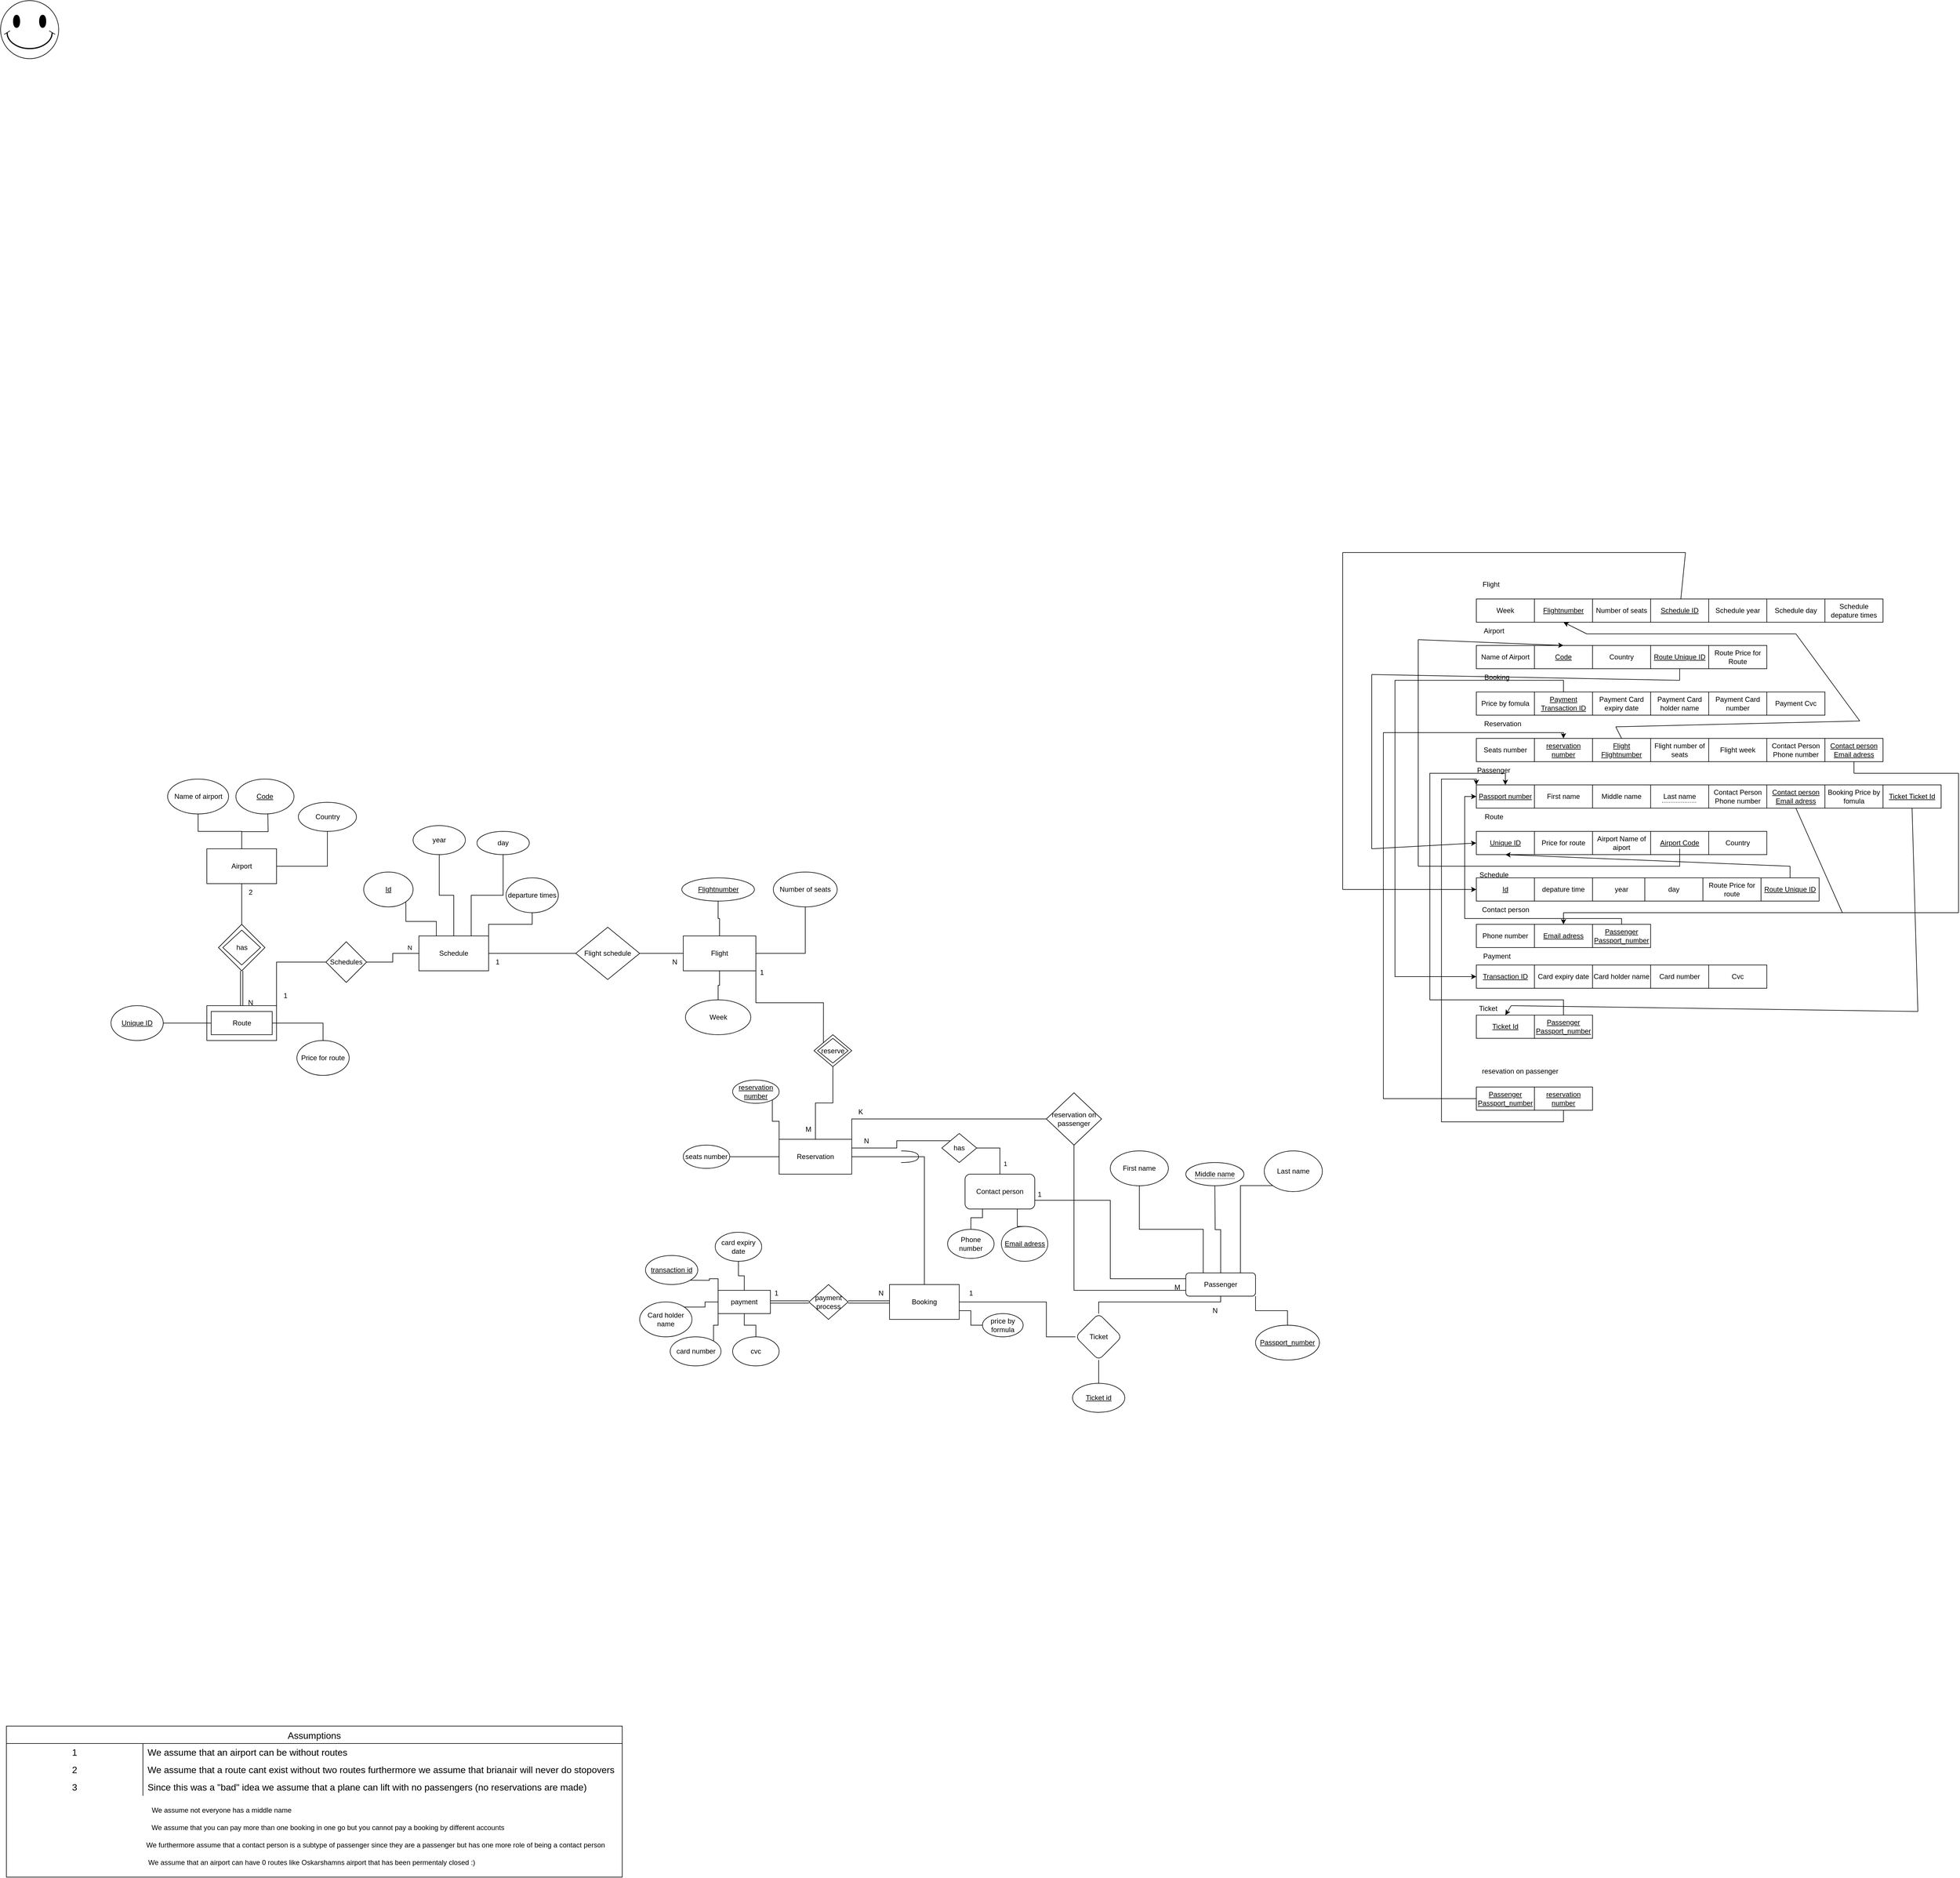 <mxfile version="22.1.4" type="google">
  <diagram id="C5RBs43oDa-KdzZeNtuy" name="Page-1">
    <mxGraphModel grid="1" page="1" gridSize="10" guides="1" tooltips="1" connect="1" arrows="1" fold="1" pageScale="1" pageWidth="4681" pageHeight="3300" math="0" shadow="0">
      <root>
        <mxCell id="WIyWlLk6GJQsqaUBKTNV-0" />
        <mxCell id="WIyWlLk6GJQsqaUBKTNV-1" parent="WIyWlLk6GJQsqaUBKTNV-0" />
        <mxCell id="skpK02PhZIWO-Kw9qIxO-11" value="" style="edgeStyle=orthogonalEdgeStyle;rounded=0;orthogonalLoop=1;jettySize=auto;html=1;entryX=0.5;entryY=0;entryDx=0;entryDy=0;endArrow=none;endFill=0;exitX=0.5;exitY=1;exitDx=0;exitDy=0;" edge="1" parent="WIyWlLk6GJQsqaUBKTNV-1" source="WIyWlLk6GJQsqaUBKTNV-7" target="skpK02PhZIWO-Kw9qIxO-10">
          <mxGeometry relative="1" as="geometry">
            <Array as="points">
              <mxPoint x="2120" y="2250" />
              <mxPoint x="1910" y="2250" />
            </Array>
            <mxPoint x="2120" y="2250.043" as="sourcePoint" />
          </mxGeometry>
        </mxCell>
        <mxCell id="WIyWlLk6GJQsqaUBKTNV-7" value="Passenger" style="rounded=1;whiteSpace=wrap;html=1;fontSize=12;glass=0;strokeWidth=1;shadow=0;" vertex="1" parent="WIyWlLk6GJQsqaUBKTNV-1">
          <mxGeometry x="2060" y="2200" width="120" height="40" as="geometry" />
        </mxCell>
        <mxCell id="ep_p4tKyJs2IfT7Fhqq8-3" value="" style="verticalLabelPosition=bottom;verticalAlign=top;html=1;shape=mxgraph.basic.smiley" vertex="1" parent="WIyWlLk6GJQsqaUBKTNV-1">
          <mxGeometry x="20" y="10" width="100" height="100" as="geometry" />
        </mxCell>
        <mxCell id="n3D0Mt2u0T4ZBu53vhxz-50" style="edgeStyle=orthogonalEdgeStyle;rounded=0;orthogonalLoop=1;jettySize=auto;html=1;exitX=0.5;exitY=0;exitDx=0;exitDy=0;entryX=1;entryY=1;entryDx=0;entryDy=0;endArrow=none;endFill=0;" edge="1" parent="WIyWlLk6GJQsqaUBKTNV-1" source="Co5Mn2CLhW2Af0Ujkfua-63" target="WIyWlLk6GJQsqaUBKTNV-7">
          <mxGeometry relative="1" as="geometry" />
        </mxCell>
        <mxCell id="Co5Mn2CLhW2Af0Ujkfua-63" value="&lt;u&gt;Passport_number&lt;/u&gt;" style="ellipse;whiteSpace=wrap;html=1;rounded=1;glass=0;strokeWidth=1;shadow=0;" vertex="1" parent="WIyWlLk6GJQsqaUBKTNV-1">
          <mxGeometry x="2180" y="2290" width="110" height="60" as="geometry" />
        </mxCell>
        <mxCell id="ep_p4tKyJs2IfT7Fhqq8-10" value="" style="edgeStyle=orthogonalEdgeStyle;rounded=0;orthogonalLoop=1;jettySize=auto;html=1;" edge="1" parent="WIyWlLk6GJQsqaUBKTNV-1" target="ep_p4tKyJs2IfT7Fhqq8-9">
          <mxGeometry relative="1" as="geometry" />
        </mxCell>
        <mxCell id="Co5Mn2CLhW2Af0Ujkfua-72" value="" style="edgeStyle=orthogonalEdgeStyle;rounded=0;orthogonalLoop=1;jettySize=auto;html=1;endArrow=none;endFill=0;" edge="1" parent="WIyWlLk6GJQsqaUBKTNV-1" source="ep_p4tKyJs2IfT7Fhqq8-8" target="Co5Mn2CLhW2Af0Ujkfua-71">
          <mxGeometry relative="1" as="geometry" />
        </mxCell>
        <mxCell id="ep_p4tKyJs2IfT7Fhqq8-8" value="Airport" style="rounded=0;whiteSpace=wrap;html=1;" vertex="1" parent="WIyWlLk6GJQsqaUBKTNV-1">
          <mxGeometry x="375" y="1470" width="120" height="60" as="geometry" />
        </mxCell>
        <mxCell id="ep_p4tKyJs2IfT7Fhqq8-9" value="Name of airport" style="ellipse;whiteSpace=wrap;html=1;rounded=0;" vertex="1" parent="WIyWlLk6GJQsqaUBKTNV-1">
          <mxGeometry x="307.5" y="1350" width="105" height="60" as="geometry" />
        </mxCell>
        <mxCell id="ep_p4tKyJs2IfT7Fhqq8-12" style="edgeStyle=orthogonalEdgeStyle;rounded=0;orthogonalLoop=1;jettySize=auto;html=1;endArrow=none;endFill=0;" edge="1" parent="WIyWlLk6GJQsqaUBKTNV-1" source="ep_p4tKyJs2IfT7Fhqq8-8">
          <mxGeometry relative="1" as="geometry">
            <mxPoint x="480" y="1410" as="targetPoint" />
          </mxGeometry>
        </mxCell>
        <mxCell id="ep_p4tKyJs2IfT7Fhqq8-11" value="" style="edgeStyle=orthogonalEdgeStyle;rounded=0;orthogonalLoop=1;jettySize=auto;html=1;endArrow=none;endFill=0;" edge="1" parent="WIyWlLk6GJQsqaUBKTNV-1" source="ep_p4tKyJs2IfT7Fhqq8-8" target="ep_p4tKyJs2IfT7Fhqq8-9">
          <mxGeometry relative="1" as="geometry" />
        </mxCell>
        <mxCell id="ep_p4tKyJs2IfT7Fhqq8-13" value="&lt;u&gt;Code&lt;/u&gt;" style="ellipse;whiteSpace=wrap;html=1;" vertex="1" parent="WIyWlLk6GJQsqaUBKTNV-1">
          <mxGeometry x="425" y="1350" width="100" height="60" as="geometry" />
        </mxCell>
        <mxCell id="ep_p4tKyJs2IfT7Fhqq8-17" value="" style="edgeStyle=orthogonalEdgeStyle;rounded=0;orthogonalLoop=1;jettySize=auto;html=1;endArrow=none;endFill=0;" edge="1" parent="WIyWlLk6GJQsqaUBKTNV-1" source="ep_p4tKyJs2IfT7Fhqq8-8" target="ep_p4tKyJs2IfT7Fhqq8-16">
          <mxGeometry relative="1" as="geometry" />
        </mxCell>
        <mxCell id="ep_p4tKyJs2IfT7Fhqq8-16" value="Country" style="ellipse;whiteSpace=wrap;html=1;rounded=0;" vertex="1" parent="WIyWlLk6GJQsqaUBKTNV-1">
          <mxGeometry x="532.5" y="1390" width="100" height="50" as="geometry" />
        </mxCell>
        <mxCell id="ep_p4tKyJs2IfT7Fhqq8-19" value="Assumptions" style="shape=table;startSize=30;container=1;collapsible=0;childLayout=tableLayout;fixedRows=1;rowLines=0;fontStyle=0;strokeColor=default;fontSize=16;" vertex="1" parent="WIyWlLk6GJQsqaUBKTNV-1">
          <mxGeometry x="30" y="2980" width="1060" height="260" as="geometry" />
        </mxCell>
        <mxCell id="ep_p4tKyJs2IfT7Fhqq8-20" value="" style="shape=tableRow;horizontal=0;startSize=0;swimlaneHead=0;swimlaneBody=0;top=0;left=0;bottom=0;right=0;collapsible=0;dropTarget=0;fillColor=none;points=[[0,0.5],[1,0.5]];portConstraint=eastwest;strokeColor=inherit;fontSize=16;" vertex="1" parent="ep_p4tKyJs2IfT7Fhqq8-19">
          <mxGeometry y="30" width="1060" height="30" as="geometry" />
        </mxCell>
        <mxCell id="ep_p4tKyJs2IfT7Fhqq8-21" value="1" style="shape=partialRectangle;html=1;whiteSpace=wrap;connectable=0;fillColor=none;top=0;left=0;bottom=0;right=0;overflow=hidden;pointerEvents=1;strokeColor=inherit;fontSize=16;" vertex="1" parent="ep_p4tKyJs2IfT7Fhqq8-20">
          <mxGeometry width="235" height="30" as="geometry">
            <mxRectangle width="235" height="30" as="alternateBounds" />
          </mxGeometry>
        </mxCell>
        <mxCell id="ep_p4tKyJs2IfT7Fhqq8-22" value="We assume that an airport can be without routes" style="shape=partialRectangle;html=1;whiteSpace=wrap;connectable=0;fillColor=none;top=0;left=0;bottom=0;right=0;align=left;spacingLeft=6;overflow=hidden;strokeColor=inherit;fontSize=16;" vertex="1" parent="ep_p4tKyJs2IfT7Fhqq8-20">
          <mxGeometry x="235" width="825" height="30" as="geometry">
            <mxRectangle width="825" height="30" as="alternateBounds" />
          </mxGeometry>
        </mxCell>
        <mxCell id="ep_p4tKyJs2IfT7Fhqq8-23" value="" style="shape=tableRow;horizontal=0;startSize=0;swimlaneHead=0;swimlaneBody=0;top=0;left=0;bottom=0;right=0;collapsible=0;dropTarget=0;fillColor=none;points=[[0,0.5],[1,0.5]];portConstraint=eastwest;strokeColor=inherit;fontSize=16;" vertex="1" parent="ep_p4tKyJs2IfT7Fhqq8-19">
          <mxGeometry y="60" width="1060" height="30" as="geometry" />
        </mxCell>
        <mxCell id="ep_p4tKyJs2IfT7Fhqq8-24" value="2" style="shape=partialRectangle;html=1;whiteSpace=wrap;connectable=0;fillColor=none;top=0;left=0;bottom=0;right=0;overflow=hidden;strokeColor=inherit;fontSize=16;" vertex="1" parent="ep_p4tKyJs2IfT7Fhqq8-23">
          <mxGeometry width="235" height="30" as="geometry">
            <mxRectangle width="235" height="30" as="alternateBounds" />
          </mxGeometry>
        </mxCell>
        <mxCell id="ep_p4tKyJs2IfT7Fhqq8-25" value="We assume that a route cant exist without two routes furthermore we assume that brianair will never do stopovers" style="shape=partialRectangle;html=1;whiteSpace=wrap;connectable=0;fillColor=none;top=0;left=0;bottom=0;right=0;align=left;spacingLeft=6;overflow=hidden;strokeColor=inherit;fontSize=16;" vertex="1" parent="ep_p4tKyJs2IfT7Fhqq8-23">
          <mxGeometry x="235" width="825" height="30" as="geometry">
            <mxRectangle width="825" height="30" as="alternateBounds" />
          </mxGeometry>
        </mxCell>
        <mxCell id="ep_p4tKyJs2IfT7Fhqq8-26" value="" style="shape=tableRow;horizontal=0;startSize=0;swimlaneHead=0;swimlaneBody=0;top=0;left=0;bottom=0;right=0;collapsible=0;dropTarget=0;fillColor=none;points=[[0,0.5],[1,0.5]];portConstraint=eastwest;strokeColor=inherit;fontSize=16;" vertex="1" parent="ep_p4tKyJs2IfT7Fhqq8-19">
          <mxGeometry y="90" width="1060" height="30" as="geometry" />
        </mxCell>
        <mxCell id="ep_p4tKyJs2IfT7Fhqq8-27" value="3" style="shape=partialRectangle;html=1;whiteSpace=wrap;connectable=0;fillColor=none;top=0;left=0;bottom=0;right=0;overflow=hidden;strokeColor=inherit;fontSize=16;" vertex="1" parent="ep_p4tKyJs2IfT7Fhqq8-26">
          <mxGeometry width="235" height="30" as="geometry">
            <mxRectangle width="235" height="30" as="alternateBounds" />
          </mxGeometry>
        </mxCell>
        <mxCell id="ep_p4tKyJs2IfT7Fhqq8-28" value="Since this was a &quot;bad&quot; idea we assume that a plane can lift with no passengers (no reservations are made)" style="shape=partialRectangle;html=1;whiteSpace=wrap;connectable=0;fillColor=none;top=0;left=0;bottom=0;right=0;align=left;spacingLeft=6;overflow=hidden;strokeColor=inherit;fontSize=16;" vertex="1" parent="ep_p4tKyJs2IfT7Fhqq8-26">
          <mxGeometry x="235" width="825" height="30" as="geometry">
            <mxRectangle width="825" height="30" as="alternateBounds" />
          </mxGeometry>
        </mxCell>
        <mxCell id="ep_p4tKyJs2IfT7Fhqq8-41" style="edgeStyle=orthogonalEdgeStyle;rounded=0;orthogonalLoop=1;jettySize=auto;html=1;exitX=1;exitY=0;exitDx=0;exitDy=0;entryX=0;entryY=0.5;entryDx=0;entryDy=0;endArrow=none;endFill=0;" edge="1" parent="WIyWlLk6GJQsqaUBKTNV-1" source="ep_p4tKyJs2IfT7Fhqq8-30" target="Co5Mn2CLhW2Af0Ujkfua-74">
          <mxGeometry relative="1" as="geometry" />
        </mxCell>
        <mxCell id="ep_p4tKyJs2IfT7Fhqq8-30" value="" style="rounded=0;whiteSpace=wrap;html=1;" vertex="1" parent="WIyWlLk6GJQsqaUBKTNV-1">
          <mxGeometry x="375" y="1740" width="120" height="60" as="geometry" />
        </mxCell>
        <mxCell id="ep_p4tKyJs2IfT7Fhqq8-33" value="" style="edgeStyle=orthogonalEdgeStyle;rounded=0;orthogonalLoop=1;jettySize=auto;html=1;endArrow=none;endFill=0;" edge="1" parent="WIyWlLk6GJQsqaUBKTNV-1" source="ep_p4tKyJs2IfT7Fhqq8-31" target="ep_p4tKyJs2IfT7Fhqq8-32">
          <mxGeometry relative="1" as="geometry" />
        </mxCell>
        <mxCell id="ep_p4tKyJs2IfT7Fhqq8-35" value="" style="edgeStyle=orthogonalEdgeStyle;rounded=0;orthogonalLoop=1;jettySize=auto;html=1;endArrow=none;endFill=0;" edge="1" parent="WIyWlLk6GJQsqaUBKTNV-1" source="ep_p4tKyJs2IfT7Fhqq8-31" target="ep_p4tKyJs2IfT7Fhqq8-34">
          <mxGeometry relative="1" as="geometry" />
        </mxCell>
        <mxCell id="ep_p4tKyJs2IfT7Fhqq8-31" value="Route" style="rounded=0;whiteSpace=wrap;html=1;" vertex="1" parent="WIyWlLk6GJQsqaUBKTNV-1">
          <mxGeometry x="382.5" y="1750" width="105" height="40" as="geometry" />
        </mxCell>
        <mxCell id="Co5Mn2CLhW2Af0Ujkfua-73" style="edgeStyle=orthogonalEdgeStyle;rounded=0;orthogonalLoop=1;jettySize=auto;html=1;entryX=0.5;entryY=0;entryDx=0;entryDy=0;endArrow=none;endFill=0;shape=link;" edge="1" parent="WIyWlLk6GJQsqaUBKTNV-1" source="Co5Mn2CLhW2Af0Ujkfua-71" target="ep_p4tKyJs2IfT7Fhqq8-30">
          <mxGeometry relative="1" as="geometry" />
        </mxCell>
        <mxCell id="Co5Mn2CLhW2Af0Ujkfua-71" value="has" style="rhombus;whiteSpace=wrap;html=1;rounded=0;" vertex="1" parent="WIyWlLk6GJQsqaUBKTNV-1">
          <mxGeometry x="395" y="1600" width="80" height="80" as="geometry" />
        </mxCell>
        <mxCell id="ep_p4tKyJs2IfT7Fhqq8-32" value="&lt;u&gt;Unique ID&lt;/u&gt;" style="ellipse;whiteSpace=wrap;html=1;rounded=0;" vertex="1" parent="WIyWlLk6GJQsqaUBKTNV-1">
          <mxGeometry x="210" y="1740" width="90" height="60" as="geometry" />
        </mxCell>
        <mxCell id="ep_p4tKyJs2IfT7Fhqq8-34" value="Price for route" style="ellipse;whiteSpace=wrap;html=1;rounded=0;" vertex="1" parent="WIyWlLk6GJQsqaUBKTNV-1">
          <mxGeometry x="530" y="1800" width="90" height="60" as="geometry" />
        </mxCell>
        <mxCell id="ep_p4tKyJs2IfT7Fhqq8-36" value="has" style="rhombus;whiteSpace=wrap;html=1;" vertex="1" parent="WIyWlLk6GJQsqaUBKTNV-1">
          <mxGeometry x="402.5" y="1610" width="65" height="60" as="geometry" />
        </mxCell>
        <mxCell id="ep_p4tKyJs2IfT7Fhqq8-37" value="2" style="text;html=1;align=center;verticalAlign=middle;resizable=0;points=[];autosize=1;strokeColor=none;fillColor=none;" vertex="1" parent="WIyWlLk6GJQsqaUBKTNV-1">
          <mxGeometry x="435" y="1530" width="30" height="30" as="geometry" />
        </mxCell>
        <mxCell id="ep_p4tKyJs2IfT7Fhqq8-38" value="N" style="text;html=1;align=center;verticalAlign=middle;resizable=0;points=[];autosize=1;strokeColor=none;fillColor=none;" vertex="1" parent="WIyWlLk6GJQsqaUBKTNV-1">
          <mxGeometry x="435" y="1720" width="30" height="30" as="geometry" />
        </mxCell>
        <mxCell id="ep_p4tKyJs2IfT7Fhqq8-44" style="edgeStyle=orthogonalEdgeStyle;rounded=0;orthogonalLoop=1;jettySize=auto;html=1;exitX=0.25;exitY=0;exitDx=0;exitDy=0;entryX=1;entryY=1;entryDx=0;entryDy=0;endArrow=none;endFill=0;" edge="1" parent="WIyWlLk6GJQsqaUBKTNV-1" source="ep_p4tKyJs2IfT7Fhqq8-39" target="ep_p4tKyJs2IfT7Fhqq8-43">
          <mxGeometry relative="1" as="geometry" />
        </mxCell>
        <mxCell id="ep_p4tKyJs2IfT7Fhqq8-48" style="edgeStyle=orthogonalEdgeStyle;rounded=0;orthogonalLoop=1;jettySize=auto;html=1;exitX=1;exitY=0;exitDx=0;exitDy=0;endArrow=none;endFill=0;" edge="1" parent="WIyWlLk6GJQsqaUBKTNV-1" source="ep_p4tKyJs2IfT7Fhqq8-39" target="ep_p4tKyJs2IfT7Fhqq8-49">
          <mxGeometry relative="1" as="geometry">
            <mxPoint x="920" y="1580" as="targetPoint" />
          </mxGeometry>
        </mxCell>
        <mxCell id="Co5Mn2CLhW2Af0Ujkfua-82" value="" style="edgeStyle=orthogonalEdgeStyle;rounded=0;orthogonalLoop=1;jettySize=auto;html=1;endArrow=none;endFill=0;" edge="1" parent="WIyWlLk6GJQsqaUBKTNV-1" source="ep_p4tKyJs2IfT7Fhqq8-39" target="Co5Mn2CLhW2Af0Ujkfua-81">
          <mxGeometry relative="1" as="geometry" />
        </mxCell>
        <mxCell id="ep_p4tKyJs2IfT7Fhqq8-39" value="Schedule" style="rounded=0;whiteSpace=wrap;html=1;" vertex="1" parent="WIyWlLk6GJQsqaUBKTNV-1">
          <mxGeometry x="740" y="1620" width="120" height="60" as="geometry" />
        </mxCell>
        <mxCell id="ep_p4tKyJs2IfT7Fhqq8-42" style="edgeStyle=orthogonalEdgeStyle;rounded=0;orthogonalLoop=1;jettySize=auto;html=1;exitX=1;exitY=0.5;exitDx=0;exitDy=0;entryX=0;entryY=0.5;entryDx=0;entryDy=0;endArrow=none;endFill=0;" edge="1" parent="WIyWlLk6GJQsqaUBKTNV-1" source="Co5Mn2CLhW2Af0Ujkfua-74" target="ep_p4tKyJs2IfT7Fhqq8-39">
          <mxGeometry relative="1" as="geometry" />
        </mxCell>
        <mxCell id="skpK02PhZIWO-Kw9qIxO-29" value="N" style="edgeLabel;html=1;align=center;verticalAlign=middle;resizable=0;points=[];" connectable="0" vertex="1" parent="ep_p4tKyJs2IfT7Fhqq8-42">
          <mxGeometry x="0.665" y="-3" relative="1" as="geometry">
            <mxPoint x="1" y="-13" as="offset" />
          </mxGeometry>
        </mxCell>
        <mxCell id="Co5Mn2CLhW2Af0Ujkfua-74" value="Schedules" style="rhombus;whiteSpace=wrap;html=1;rounded=0;" vertex="1" parent="WIyWlLk6GJQsqaUBKTNV-1">
          <mxGeometry x="580" y="1630" width="70" height="70" as="geometry" />
        </mxCell>
        <mxCell id="ep_p4tKyJs2IfT7Fhqq8-43" value="&lt;u&gt;Id&lt;/u&gt;" style="ellipse;whiteSpace=wrap;html=1;" vertex="1" parent="WIyWlLk6GJQsqaUBKTNV-1">
          <mxGeometry x="645" y="1510" width="85" height="60" as="geometry" />
        </mxCell>
        <mxCell id="ep_p4tKyJs2IfT7Fhqq8-50" style="edgeStyle=orthogonalEdgeStyle;rounded=0;orthogonalLoop=1;jettySize=auto;html=1;exitX=0.75;exitY=0;exitDx=0;exitDy=0;endArrow=none;endFill=0;" edge="1" parent="WIyWlLk6GJQsqaUBKTNV-1" source="ep_p4tKyJs2IfT7Fhqq8-39" target="ep_p4tKyJs2IfT7Fhqq8-51">
          <mxGeometry relative="1" as="geometry">
            <mxPoint x="870" y="1500" as="targetPoint" />
            <mxPoint x="855.355" y="1535.858" as="sourcePoint" />
          </mxGeometry>
        </mxCell>
        <mxCell id="ep_p4tKyJs2IfT7Fhqq8-52" style="edgeStyle=orthogonalEdgeStyle;rounded=0;orthogonalLoop=1;jettySize=auto;html=1;endArrow=none;endFill=0;exitX=0.5;exitY=0;exitDx=0;exitDy=0;" edge="1" parent="WIyWlLk6GJQsqaUBKTNV-1" source="ep_p4tKyJs2IfT7Fhqq8-39" target="ep_p4tKyJs2IfT7Fhqq8-53">
          <mxGeometry relative="1" as="geometry">
            <mxPoint x="770" y="1480" as="targetPoint" />
            <mxPoint x="785" y="1536" as="sourcePoint" />
          </mxGeometry>
        </mxCell>
        <mxCell id="ep_p4tKyJs2IfT7Fhqq8-49" value="departure times" style="ellipse;whiteSpace=wrap;html=1;" vertex="1" parent="WIyWlLk6GJQsqaUBKTNV-1">
          <mxGeometry x="890" y="1520" width="90" height="60" as="geometry" />
        </mxCell>
        <mxCell id="ep_p4tKyJs2IfT7Fhqq8-51" value="day" style="ellipse;whiteSpace=wrap;html=1;" vertex="1" parent="WIyWlLk6GJQsqaUBKTNV-1">
          <mxGeometry x="840" y="1440" width="90" height="40" as="geometry" />
        </mxCell>
        <mxCell id="ep_p4tKyJs2IfT7Fhqq8-53" value="year" style="ellipse;whiteSpace=wrap;html=1;" vertex="1" parent="WIyWlLk6GJQsqaUBKTNV-1">
          <mxGeometry x="730" y="1430" width="90" height="50" as="geometry" />
        </mxCell>
        <mxCell id="Co5Mn2CLhW2Af0Ujkfua-84" value="" style="edgeStyle=orthogonalEdgeStyle;rounded=0;orthogonalLoop=1;jettySize=auto;html=1;endArrow=none;endFill=0;" edge="1" parent="WIyWlLk6GJQsqaUBKTNV-1" source="Co5Mn2CLhW2Af0Ujkfua-81" target="Co5Mn2CLhW2Af0Ujkfua-83">
          <mxGeometry relative="1" as="geometry" />
        </mxCell>
        <mxCell id="Co5Mn2CLhW2Af0Ujkfua-81" value="Flight schedule" style="rhombus;whiteSpace=wrap;html=1;rounded=0;" vertex="1" parent="WIyWlLk6GJQsqaUBKTNV-1">
          <mxGeometry x="1010" y="1605" width="110" height="90" as="geometry" />
        </mxCell>
        <mxCell id="Co5Mn2CLhW2Af0Ujkfua-92" value="" style="edgeStyle=orthogonalEdgeStyle;rounded=0;orthogonalLoop=1;jettySize=auto;html=1;endArrow=none;endFill=0;" edge="1" parent="WIyWlLk6GJQsqaUBKTNV-1" source="Co5Mn2CLhW2Af0Ujkfua-83" target="Co5Mn2CLhW2Af0Ujkfua-91">
          <mxGeometry relative="1" as="geometry" />
        </mxCell>
        <mxCell id="Co5Mn2CLhW2Af0Ujkfua-96" value="" style="edgeStyle=orthogonalEdgeStyle;rounded=0;orthogonalLoop=1;jettySize=auto;html=1;endArrow=none;endFill=0;" edge="1" parent="WIyWlLk6GJQsqaUBKTNV-1" source="Co5Mn2CLhW2Af0Ujkfua-83" target="Co5Mn2CLhW2Af0Ujkfua-95">
          <mxGeometry relative="1" as="geometry" />
        </mxCell>
        <mxCell id="ep_p4tKyJs2IfT7Fhqq8-58" style="edgeStyle=orthogonalEdgeStyle;rounded=0;orthogonalLoop=1;jettySize=auto;html=1;exitX=1;exitY=1;exitDx=0;exitDy=0;entryX=0;entryY=0;entryDx=0;entryDy=0;endArrow=none;endFill=0;" edge="1" parent="WIyWlLk6GJQsqaUBKTNV-1" source="Co5Mn2CLhW2Af0Ujkfua-83" target="ep_p4tKyJs2IfT7Fhqq8-57">
          <mxGeometry relative="1" as="geometry" />
        </mxCell>
        <mxCell id="skpK02PhZIWO-Kw9qIxO-9" value="" style="edgeStyle=orthogonalEdgeStyle;rounded=0;orthogonalLoop=1;jettySize=auto;html=1;endArrow=none;endFill=0;" edge="1" parent="WIyWlLk6GJQsqaUBKTNV-1" source="Co5Mn2CLhW2Af0Ujkfua-83" target="Co5Mn2CLhW2Af0Ujkfua-85">
          <mxGeometry relative="1" as="geometry" />
        </mxCell>
        <mxCell id="Co5Mn2CLhW2Af0Ujkfua-83" value="Flight" style="whiteSpace=wrap;html=1;rounded=0;" vertex="1" parent="WIyWlLk6GJQsqaUBKTNV-1">
          <mxGeometry x="1195" y="1620" width="125" height="60" as="geometry" />
        </mxCell>
        <mxCell id="Co5Mn2CLhW2Af0Ujkfua-85" value="&lt;u&gt;Flightnumber&lt;/u&gt;" style="ellipse;whiteSpace=wrap;html=1;rounded=0;" vertex="1" parent="WIyWlLk6GJQsqaUBKTNV-1">
          <mxGeometry x="1192.5" y="1520" width="125" height="40" as="geometry" />
        </mxCell>
        <mxCell id="Co5Mn2CLhW2Af0Ujkfua-91" value="Number of seats" style="ellipse;whiteSpace=wrap;html=1;rounded=0;" vertex="1" parent="WIyWlLk6GJQsqaUBKTNV-1">
          <mxGeometry x="1350" y="1510" width="110" height="60" as="geometry" />
        </mxCell>
        <mxCell id="Co5Mn2CLhW2Af0Ujkfua-95" value="Week" style="ellipse;whiteSpace=wrap;html=1;rounded=0;" vertex="1" parent="WIyWlLk6GJQsqaUBKTNV-1">
          <mxGeometry x="1198.75" y="1730" width="112.5" height="60" as="geometry" />
        </mxCell>
        <mxCell id="n3D0Mt2u0T4ZBu53vhxz-0" style="edgeStyle=orthogonalEdgeStyle;rounded=0;orthogonalLoop=1;jettySize=auto;html=1;exitX=0.5;exitY=1;exitDx=0;exitDy=0;entryX=0.5;entryY=0;entryDx=0;entryDy=0;endArrow=none;endFill=0;" edge="1" parent="WIyWlLk6GJQsqaUBKTNV-1" source="ep_p4tKyJs2IfT7Fhqq8-57" target="skpK02PhZIWO-Kw9qIxO-0">
          <mxGeometry relative="1" as="geometry" />
        </mxCell>
        <mxCell id="ep_p4tKyJs2IfT7Fhqq8-57" value="Reserve" style="rhombus;whiteSpace=wrap;html=1;" vertex="1" parent="WIyWlLk6GJQsqaUBKTNV-1">
          <mxGeometry x="1420" y="1790" width="65" height="55" as="geometry" />
        </mxCell>
        <mxCell id="ep_p4tKyJs2IfT7Fhqq8-62" style="edgeStyle=orthogonalEdgeStyle;rounded=0;orthogonalLoop=1;jettySize=auto;html=1;exitX=0;exitY=1;exitDx=0;exitDy=0;entryX=0.75;entryY=0;entryDx=0;entryDy=0;endArrow=none;endFill=0;" edge="1" parent="WIyWlLk6GJQsqaUBKTNV-1" source="ep_p4tKyJs2IfT7Fhqq8-59" target="WIyWlLk6GJQsqaUBKTNV-7">
          <mxGeometry relative="1" as="geometry">
            <mxPoint x="2154.056" y="2107.398" as="targetPoint" />
            <Array as="points">
              <mxPoint x="2154" y="2050" />
              <mxPoint x="2154" y="2200" />
            </Array>
          </mxGeometry>
        </mxCell>
        <mxCell id="ep_p4tKyJs2IfT7Fhqq8-59" value="Last name" style="ellipse;whiteSpace=wrap;html=1;" vertex="1" parent="WIyWlLk6GJQsqaUBKTNV-1">
          <mxGeometry x="2195" y="1990" width="100" height="70" as="geometry" />
        </mxCell>
        <mxCell id="ep_p4tKyJs2IfT7Fhqq8-65" style="edgeStyle=orthogonalEdgeStyle;rounded=0;orthogonalLoop=1;jettySize=auto;html=1;exitX=0.5;exitY=1;exitDx=0;exitDy=0;entryX=0.25;entryY=0;entryDx=0;entryDy=0;endArrow=none;endFill=0;" edge="1" parent="WIyWlLk6GJQsqaUBKTNV-1" source="ep_p4tKyJs2IfT7Fhqq8-60" target="WIyWlLk6GJQsqaUBKTNV-7">
          <mxGeometry relative="1" as="geometry">
            <mxPoint x="2075.944" y="2107.398" as="targetPoint" />
          </mxGeometry>
        </mxCell>
        <mxCell id="ep_p4tKyJs2IfT7Fhqq8-60" value="First name" style="ellipse;whiteSpace=wrap;html=1;" vertex="1" parent="WIyWlLk6GJQsqaUBKTNV-1">
          <mxGeometry x="1930" y="1990" width="100" height="60" as="geometry" />
        </mxCell>
        <mxCell id="ep_p4tKyJs2IfT7Fhqq8-63" style="edgeStyle=orthogonalEdgeStyle;rounded=0;orthogonalLoop=1;jettySize=auto;html=1;exitX=0.5;exitY=1;exitDx=0;exitDy=0;endArrow=none;endFill=0;entryX=0.5;entryY=0;entryDx=0;entryDy=0;" edge="1" parent="WIyWlLk6GJQsqaUBKTNV-1" target="WIyWlLk6GJQsqaUBKTNV-7">
          <mxGeometry relative="1" as="geometry">
            <mxPoint x="2110.0" y="2050" as="sourcePoint" />
            <mxPoint x="2115" y="2110" as="targetPoint" />
          </mxGeometry>
        </mxCell>
        <mxCell id="skpK02PhZIWO-Kw9qIxO-4" value="" style="edgeStyle=orthogonalEdgeStyle;rounded=0;orthogonalLoop=1;jettySize=auto;html=1;entryX=0.5;entryY=0;entryDx=0;entryDy=0;endArrow=none;endFill=0;" edge="1" parent="WIyWlLk6GJQsqaUBKTNV-1" source="skpK02PhZIWO-Kw9qIxO-0" target="n3D0Mt2u0T4ZBu53vhxz-6">
          <mxGeometry relative="1" as="geometry">
            <mxPoint x="1430" y="2090" as="targetPoint" />
          </mxGeometry>
        </mxCell>
        <mxCell id="n3D0Mt2u0T4ZBu53vhxz-32" style="edgeStyle=orthogonalEdgeStyle;rounded=0;orthogonalLoop=1;jettySize=auto;html=1;exitX=1;exitY=0;exitDx=0;exitDy=0;entryX=0;entryY=0.5;entryDx=0;entryDy=0;endArrow=none;endFill=0;" edge="1" parent="WIyWlLk6GJQsqaUBKTNV-1" source="skpK02PhZIWO-Kw9qIxO-0" target="n3D0Mt2u0T4ZBu53vhxz-31">
          <mxGeometry relative="1" as="geometry" />
        </mxCell>
        <mxCell id="n3D0Mt2u0T4ZBu53vhxz-45" style="edgeStyle=orthogonalEdgeStyle;rounded=0;orthogonalLoop=1;jettySize=auto;html=1;exitX=1;exitY=0.25;exitDx=0;exitDy=0;entryX=0;entryY=0;entryDx=0;entryDy=0;endArrow=none;endFill=0;" edge="1" parent="WIyWlLk6GJQsqaUBKTNV-1" source="skpK02PhZIWO-Kw9qIxO-0" target="n3D0Mt2u0T4ZBu53vhxz-44">
          <mxGeometry relative="1" as="geometry" />
        </mxCell>
        <mxCell id="skpK02PhZIWO-Kw9qIxO-0" value="Reservation" style="whiteSpace=wrap;html=1;rounded=0;" vertex="1" parent="WIyWlLk6GJQsqaUBKTNV-1">
          <mxGeometry x="1360" y="1970" width="125" height="60" as="geometry" />
        </mxCell>
        <mxCell id="n3D0Mt2u0T4ZBu53vhxz-1" value="reserve" style="rhombus;whiteSpace=wrap;html=1;" vertex="1" parent="WIyWlLk6GJQsqaUBKTNV-1">
          <mxGeometry x="1426.25" y="1796.25" width="52.5" height="42.5" as="geometry" />
        </mxCell>
        <mxCell id="n3D0Mt2u0T4ZBu53vhxz-3" style="edgeStyle=orthogonalEdgeStyle;rounded=0;orthogonalLoop=1;jettySize=auto;html=1;exitX=1;exitY=1;exitDx=0;exitDy=0;entryX=0;entryY=0;entryDx=0;entryDy=0;endArrow=none;endFill=0;" edge="1" parent="WIyWlLk6GJQsqaUBKTNV-1" source="n3D0Mt2u0T4ZBu53vhxz-2" target="skpK02PhZIWO-Kw9qIxO-0">
          <mxGeometry relative="1" as="geometry" />
        </mxCell>
        <mxCell id="n3D0Mt2u0T4ZBu53vhxz-2" value="&lt;u&gt;reservation number&lt;/u&gt;" style="ellipse;whiteSpace=wrap;html=1;" vertex="1" parent="WIyWlLk6GJQsqaUBKTNV-1">
          <mxGeometry x="1280" y="1868" width="80" height="40" as="geometry" />
        </mxCell>
        <mxCell id="n3D0Mt2u0T4ZBu53vhxz-5" style="edgeStyle=orthogonalEdgeStyle;rounded=0;orthogonalLoop=1;jettySize=auto;html=1;exitX=1;exitY=0.5;exitDx=0;exitDy=0;entryX=0;entryY=0.5;entryDx=0;entryDy=0;endArrow=none;endFill=0;" edge="1" parent="WIyWlLk6GJQsqaUBKTNV-1" source="n3D0Mt2u0T4ZBu53vhxz-4" target="skpK02PhZIWO-Kw9qIxO-0">
          <mxGeometry relative="1" as="geometry" />
        </mxCell>
        <mxCell id="n3D0Mt2u0T4ZBu53vhxz-4" value="seats number" style="ellipse;whiteSpace=wrap;html=1;" vertex="1" parent="WIyWlLk6GJQsqaUBKTNV-1">
          <mxGeometry x="1195" y="1980" width="80" height="40" as="geometry" />
        </mxCell>
        <mxCell id="n3D0Mt2u0T4ZBu53vhxz-8" style="edgeStyle=orthogonalEdgeStyle;rounded=0;orthogonalLoop=1;jettySize=auto;html=1;exitX=1;exitY=0.75;exitDx=0;exitDy=0;entryX=0;entryY=0.5;entryDx=0;entryDy=0;endArrow=none;endFill=0;" edge="1" parent="WIyWlLk6GJQsqaUBKTNV-1" source="n3D0Mt2u0T4ZBu53vhxz-6" target="n3D0Mt2u0T4ZBu53vhxz-7">
          <mxGeometry relative="1" as="geometry" />
        </mxCell>
        <mxCell id="n3D0Mt2u0T4ZBu53vhxz-6" value="Booking" style="rounded=0;whiteSpace=wrap;html=1;" vertex="1" parent="WIyWlLk6GJQsqaUBKTNV-1">
          <mxGeometry x="1550" y="2220" width="120" height="60" as="geometry" />
        </mxCell>
        <mxCell id="n3D0Mt2u0T4ZBu53vhxz-7" value="price by formula" style="ellipse;whiteSpace=wrap;html=1;" vertex="1" parent="WIyWlLk6GJQsqaUBKTNV-1">
          <mxGeometry x="1710" y="2270" width="70" height="40" as="geometry" />
        </mxCell>
        <mxCell id="n3D0Mt2u0T4ZBu53vhxz-12" value="" style="shape=requiredInterface;html=1;verticalLabelPosition=bottom;sketch=0;" vertex="1" parent="WIyWlLk6GJQsqaUBKTNV-1">
          <mxGeometry x="1570" y="1990" width="30" height="20" as="geometry" />
        </mxCell>
        <mxCell id="n3D0Mt2u0T4ZBu53vhxz-14" value="&lt;span style=&quot;border-bottom: 1px dotted&quot;&gt;Middle name&lt;/span&gt;" style="ellipse;whiteSpace=wrap;html=1;align=center;" vertex="1" parent="WIyWlLk6GJQsqaUBKTNV-1">
          <mxGeometry x="2060" y="2010" width="100" height="40" as="geometry" />
        </mxCell>
        <mxCell id="n3D0Mt2u0T4ZBu53vhxz-15" value="We assume not everyone has a middle name" style="text;html=1;align=center;verticalAlign=middle;resizable=0;points=[];autosize=1;strokeColor=none;fillColor=none;" vertex="1" parent="WIyWlLk6GJQsqaUBKTNV-1">
          <mxGeometry x="270" y="3110" width="260" height="30" as="geometry" />
        </mxCell>
        <mxCell id="n3D0Mt2u0T4ZBu53vhxz-17" style="edgeStyle=orthogonalEdgeStyle;rounded=0;orthogonalLoop=1;jettySize=auto;html=1;exitX=1;exitY=0.5;exitDx=0;exitDy=0;entryX=0;entryY=0.5;entryDx=0;entryDy=0;endArrow=none;endFill=0;shape=link;" edge="1" parent="WIyWlLk6GJQsqaUBKTNV-1" source="n3D0Mt2u0T4ZBu53vhxz-16" target="n3D0Mt2u0T4ZBu53vhxz-6">
          <mxGeometry relative="1" as="geometry" />
        </mxCell>
        <mxCell id="n3D0Mt2u0T4ZBu53vhxz-16" value="payment process" style="rhombus;whiteSpace=wrap;html=1;" vertex="1" parent="WIyWlLk6GJQsqaUBKTNV-1">
          <mxGeometry x="1411.25" y="2220" width="67.5" height="60" as="geometry" />
        </mxCell>
        <mxCell id="skpK02PhZIWO-Kw9qIxO-5" value="" style="edgeStyle=orthogonalEdgeStyle;rounded=0;orthogonalLoop=1;jettySize=auto;html=1;shape=link;" edge="1" parent="WIyWlLk6GJQsqaUBKTNV-1" source="n3D0Mt2u0T4ZBu53vhxz-18" target="n3D0Mt2u0T4ZBu53vhxz-16">
          <mxGeometry relative="1" as="geometry" />
        </mxCell>
        <mxCell id="n3D0Mt2u0T4ZBu53vhxz-18" value="payment" style="rounded=0;whiteSpace=wrap;html=1;" vertex="1" parent="WIyWlLk6GJQsqaUBKTNV-1">
          <mxGeometry x="1255" y="2230" width="90" height="40" as="geometry" />
        </mxCell>
        <mxCell id="n3D0Mt2u0T4ZBu53vhxz-21" style="edgeStyle=orthogonalEdgeStyle;rounded=0;orthogonalLoop=1;jettySize=auto;html=1;exitX=1;exitY=1;exitDx=0;exitDy=0;entryX=0;entryY=0;entryDx=0;entryDy=0;endArrow=none;endFill=0;" edge="1" parent="WIyWlLk6GJQsqaUBKTNV-1" source="n3D0Mt2u0T4ZBu53vhxz-20" target="n3D0Mt2u0T4ZBu53vhxz-18">
          <mxGeometry relative="1" as="geometry" />
        </mxCell>
        <mxCell id="n3D0Mt2u0T4ZBu53vhxz-20" value="&lt;u&gt;transaction id&lt;/u&gt;" style="ellipse;whiteSpace=wrap;html=1;" vertex="1" parent="WIyWlLk6GJQsqaUBKTNV-1">
          <mxGeometry x="1130" y="2170" width="90" height="50" as="geometry" />
        </mxCell>
        <mxCell id="n3D0Mt2u0T4ZBu53vhxz-27" style="edgeStyle=orthogonalEdgeStyle;rounded=0;orthogonalLoop=1;jettySize=auto;html=1;exitX=1;exitY=0;exitDx=0;exitDy=0;entryX=0;entryY=0.5;entryDx=0;entryDy=0;endArrow=none;endFill=0;" edge="1" parent="WIyWlLk6GJQsqaUBKTNV-1" source="n3D0Mt2u0T4ZBu53vhxz-22" target="n3D0Mt2u0T4ZBu53vhxz-18">
          <mxGeometry relative="1" as="geometry" />
        </mxCell>
        <mxCell id="n3D0Mt2u0T4ZBu53vhxz-22" value="Card holder name" style="ellipse;whiteSpace=wrap;html=1;" vertex="1" parent="WIyWlLk6GJQsqaUBKTNV-1">
          <mxGeometry x="1120" y="2250" width="90" height="60" as="geometry" />
        </mxCell>
        <mxCell id="n3D0Mt2u0T4ZBu53vhxz-28" style="edgeStyle=orthogonalEdgeStyle;rounded=0;orthogonalLoop=1;jettySize=auto;html=1;exitX=1;exitY=0;exitDx=0;exitDy=0;entryX=0;entryY=1;entryDx=0;entryDy=0;endArrow=none;endFill=0;" edge="1" parent="WIyWlLk6GJQsqaUBKTNV-1" source="n3D0Mt2u0T4ZBu53vhxz-23" target="n3D0Mt2u0T4ZBu53vhxz-18">
          <mxGeometry relative="1" as="geometry" />
        </mxCell>
        <mxCell id="n3D0Mt2u0T4ZBu53vhxz-23" value="card number" style="ellipse;whiteSpace=wrap;html=1;" vertex="1" parent="WIyWlLk6GJQsqaUBKTNV-1">
          <mxGeometry x="1172.5" y="2310" width="87.5" height="50" as="geometry" />
        </mxCell>
        <mxCell id="n3D0Mt2u0T4ZBu53vhxz-29" style="edgeStyle=orthogonalEdgeStyle;rounded=0;orthogonalLoop=1;jettySize=auto;html=1;exitX=0.5;exitY=0;exitDx=0;exitDy=0;entryX=0.5;entryY=1;entryDx=0;entryDy=0;endArrow=none;endFill=0;" edge="1" parent="WIyWlLk6GJQsqaUBKTNV-1" source="n3D0Mt2u0T4ZBu53vhxz-24" target="n3D0Mt2u0T4ZBu53vhxz-18">
          <mxGeometry relative="1" as="geometry" />
        </mxCell>
        <mxCell id="n3D0Mt2u0T4ZBu53vhxz-24" value="cvc" style="ellipse;whiteSpace=wrap;html=1;" vertex="1" parent="WIyWlLk6GJQsqaUBKTNV-1">
          <mxGeometry x="1280" y="2310" width="80" height="50" as="geometry" />
        </mxCell>
        <mxCell id="n3D0Mt2u0T4ZBu53vhxz-26" style="edgeStyle=orthogonalEdgeStyle;rounded=0;orthogonalLoop=1;jettySize=auto;html=1;exitX=0.5;exitY=1;exitDx=0;exitDy=0;entryX=0.5;entryY=0;entryDx=0;entryDy=0;endArrow=none;endFill=0;" edge="1" parent="WIyWlLk6GJQsqaUBKTNV-1" source="n3D0Mt2u0T4ZBu53vhxz-25" target="n3D0Mt2u0T4ZBu53vhxz-18">
          <mxGeometry relative="1" as="geometry" />
        </mxCell>
        <mxCell id="n3D0Mt2u0T4ZBu53vhxz-25" value="card expiry date" style="ellipse;whiteSpace=wrap;html=1;" vertex="1" parent="WIyWlLk6GJQsqaUBKTNV-1">
          <mxGeometry x="1250" y="2130" width="80" height="50" as="geometry" />
        </mxCell>
        <mxCell id="skpK02PhZIWO-Kw9qIxO-6" value="&lt;blockquote style=&quot;margin: 0 0 0 40px; border: none; padding: 0px;&quot;&gt;1&lt;/blockquote&gt;" style="text;html=1;align=center;verticalAlign=middle;resizable=0;points=[];autosize=1;strokeColor=none;fillColor=none;" vertex="1" parent="WIyWlLk6GJQsqaUBKTNV-1">
          <mxGeometry x="1300" y="2220" width="70" height="30" as="geometry" />
        </mxCell>
        <mxCell id="skpK02PhZIWO-Kw9qIxO-7" value="N" style="text;html=1;align=center;verticalAlign=middle;resizable=0;points=[];autosize=1;strokeColor=none;fillColor=none;" vertex="1" parent="WIyWlLk6GJQsqaUBKTNV-1">
          <mxGeometry x="1520" y="2220" width="30" height="30" as="geometry" />
        </mxCell>
        <mxCell id="skpK02PhZIWO-Kw9qIxO-8" value="We assume that you can pay more than one booking in one go but you cannot pay a booking by different accounts" style="text;html=1;align=center;verticalAlign=middle;resizable=0;points=[];autosize=1;strokeColor=none;fillColor=none;" vertex="1" parent="WIyWlLk6GJQsqaUBKTNV-1">
          <mxGeometry x="267.5" y="3140" width="630" height="30" as="geometry" />
        </mxCell>
        <mxCell id="n3D0Mt2u0T4ZBu53vhxz-33" style="edgeStyle=orthogonalEdgeStyle;rounded=0;orthogonalLoop=1;jettySize=auto;html=1;exitX=0.5;exitY=1;exitDx=0;exitDy=0;entryX=0;entryY=0.5;entryDx=0;entryDy=0;endArrow=none;endFill=0;" edge="1" parent="WIyWlLk6GJQsqaUBKTNV-1" source="n3D0Mt2u0T4ZBu53vhxz-31" target="WIyWlLk6GJQsqaUBKTNV-7">
          <mxGeometry relative="1" as="geometry">
            <Array as="points">
              <mxPoint x="1868" y="2230" />
              <mxPoint x="2060" y="2230" />
            </Array>
          </mxGeometry>
        </mxCell>
        <mxCell id="n3D0Mt2u0T4ZBu53vhxz-31" value="reservation on passenger" style="rhombus;whiteSpace=wrap;html=1;" vertex="1" parent="WIyWlLk6GJQsqaUBKTNV-1">
          <mxGeometry x="1820" y="1890" width="95" height="90" as="geometry" />
        </mxCell>
        <mxCell id="n3D0Mt2u0T4ZBu53vhxz-39" value="Contact person" style="rounded=1;whiteSpace=wrap;html=1;" vertex="1" parent="WIyWlLk6GJQsqaUBKTNV-1">
          <mxGeometry x="1680" y="2030" width="120" height="60" as="geometry" />
        </mxCell>
        <mxCell id="n3D0Mt2u0T4ZBu53vhxz-48" style="edgeStyle=orthogonalEdgeStyle;rounded=0;orthogonalLoop=1;jettySize=auto;html=1;exitX=1;exitY=0.75;exitDx=0;exitDy=0;entryX=0;entryY=0.25;entryDx=0;entryDy=0;endArrow=none;endFill=0;" edge="1" parent="WIyWlLk6GJQsqaUBKTNV-1" source="n3D0Mt2u0T4ZBu53vhxz-39" target="WIyWlLk6GJQsqaUBKTNV-7">
          <mxGeometry relative="1" as="geometry" />
        </mxCell>
        <mxCell id="skpK02PhZIWO-Kw9qIxO-12" value="" style="edgeStyle=orthogonalEdgeStyle;rounded=0;orthogonalLoop=1;jettySize=auto;html=1;entryX=1;entryY=0.5;entryDx=0;entryDy=0;endArrow=none;endFill=0;" edge="1" parent="WIyWlLk6GJQsqaUBKTNV-1" source="skpK02PhZIWO-Kw9qIxO-10" target="n3D0Mt2u0T4ZBu53vhxz-6">
          <mxGeometry relative="1" as="geometry">
            <Array as="points">
              <mxPoint x="1820" y="2310" />
              <mxPoint x="1820" y="2250" />
            </Array>
          </mxGeometry>
        </mxCell>
        <mxCell id="skpK02PhZIWO-Kw9qIxO-10" value="Ticket" style="rhombus;whiteSpace=wrap;html=1;rounded=1;glass=0;strokeWidth=1;shadow=0;" vertex="1" parent="WIyWlLk6GJQsqaUBKTNV-1">
          <mxGeometry x="1870" y="2270" width="80" height="80" as="geometry" />
        </mxCell>
        <mxCell id="n3D0Mt2u0T4ZBu53vhxz-42" style="edgeStyle=orthogonalEdgeStyle;rounded=0;orthogonalLoop=1;jettySize=auto;html=1;exitX=0.5;exitY=0;exitDx=0;exitDy=0;entryX=0.25;entryY=1;entryDx=0;entryDy=0;endArrow=none;endFill=0;" edge="1" parent="WIyWlLk6GJQsqaUBKTNV-1" source="n3D0Mt2u0T4ZBu53vhxz-40" target="n3D0Mt2u0T4ZBu53vhxz-39">
          <mxGeometry relative="1" as="geometry" />
        </mxCell>
        <mxCell id="n3D0Mt2u0T4ZBu53vhxz-40" value="Phone number" style="ellipse;whiteSpace=wrap;html=1;" vertex="1" parent="WIyWlLk6GJQsqaUBKTNV-1">
          <mxGeometry x="1650" y="2125" width="80" height="50" as="geometry" />
        </mxCell>
        <mxCell id="n3D0Mt2u0T4ZBu53vhxz-43" style="edgeStyle=orthogonalEdgeStyle;rounded=0;orthogonalLoop=1;jettySize=auto;html=1;exitX=0.5;exitY=0;exitDx=0;exitDy=0;entryX=0.75;entryY=1;entryDx=0;entryDy=0;endArrow=none;endFill=0;" edge="1" parent="WIyWlLk6GJQsqaUBKTNV-1" source="n3D0Mt2u0T4ZBu53vhxz-41" target="n3D0Mt2u0T4ZBu53vhxz-39">
          <mxGeometry relative="1" as="geometry" />
        </mxCell>
        <mxCell id="n3D0Mt2u0T4ZBu53vhxz-41" value="&lt;u&gt;Email adress&lt;/u&gt;" style="ellipse;whiteSpace=wrap;html=1;" vertex="1" parent="WIyWlLk6GJQsqaUBKTNV-1">
          <mxGeometry x="1742.5" y="2120" width="80" height="60" as="geometry" />
        </mxCell>
        <mxCell id="skpK02PhZIWO-Kw9qIxO-15" value="Ticket id" style="ellipse;whiteSpace=wrap;html=1;rounded=1;glass=0;strokeWidth=1;shadow=0;fontStyle=4" vertex="1" parent="WIyWlLk6GJQsqaUBKTNV-1">
          <mxGeometry x="1865" y="2390" width="90" height="50" as="geometry" />
        </mxCell>
        <mxCell id="n3D0Mt2u0T4ZBu53vhxz-44" value="has" style="rhombus;whiteSpace=wrap;html=1;" vertex="1" parent="WIyWlLk6GJQsqaUBKTNV-1">
          <mxGeometry x="1640" y="1960" width="60" height="50" as="geometry" />
        </mxCell>
        <mxCell id="n3D0Mt2u0T4ZBu53vhxz-46" style="edgeStyle=orthogonalEdgeStyle;rounded=0;orthogonalLoop=1;jettySize=auto;html=1;exitX=1;exitY=0.5;exitDx=0;exitDy=0;entryX=0.5;entryY=0;entryDx=0;entryDy=0;endArrow=none;endFill=0;" edge="1" parent="WIyWlLk6GJQsqaUBKTNV-1" source="n3D0Mt2u0T4ZBu53vhxz-44" target="n3D0Mt2u0T4ZBu53vhxz-39">
          <mxGeometry relative="1" as="geometry" />
        </mxCell>
        <mxCell id="skpK02PhZIWO-Kw9qIxO-18" value="1" style="edgeLabel;html=1;align=center;verticalAlign=middle;resizable=0;points=[];" connectable="0" vertex="1" parent="n3D0Mt2u0T4ZBu53vhxz-46">
          <mxGeometry x="0.605" y="9" relative="1" as="geometry">
            <mxPoint y="-1" as="offset" />
          </mxGeometry>
        </mxCell>
        <mxCell id="skpK02PhZIWO-Kw9qIxO-16" value="" style="edgeStyle=orthogonalEdgeStyle;rounded=0;orthogonalLoop=1;jettySize=auto;html=1;endArrow=none;endFill=0;" edge="1" parent="WIyWlLk6GJQsqaUBKTNV-1" source="skpK02PhZIWO-Kw9qIxO-10" target="skpK02PhZIWO-Kw9qIxO-15">
          <mxGeometry relative="1" as="geometry" />
        </mxCell>
        <mxCell id="n3D0Mt2u0T4ZBu53vhxz-49" value="We furthermore assume that a contact person is a subtype of passenger since they are a passenger but has one more role of being a contact person" style="text;html=1;align=center;verticalAlign=middle;resizable=0;points=[];autosize=1;strokeColor=none;fillColor=none;" vertex="1" parent="WIyWlLk6GJQsqaUBKTNV-1">
          <mxGeometry x="260" y="3170" width="810" height="30" as="geometry" />
        </mxCell>
        <mxCell id="skpK02PhZIWO-Kw9qIxO-17" value="N" style="text;html=1;align=center;verticalAlign=middle;resizable=0;points=[];autosize=1;strokeColor=none;fillColor=none;" vertex="1" parent="WIyWlLk6GJQsqaUBKTNV-1">
          <mxGeometry x="1495" y="1958" width="30" height="30" as="geometry" />
        </mxCell>
        <mxCell id="skpK02PhZIWO-Kw9qIxO-20" value="1" style="text;html=1;align=center;verticalAlign=middle;resizable=0;points=[];autosize=1;strokeColor=none;fillColor=none;" vertex="1" parent="WIyWlLk6GJQsqaUBKTNV-1">
          <mxGeometry x="1675" y="2220" width="30" height="30" as="geometry" />
        </mxCell>
        <mxCell id="skpK02PhZIWO-Kw9qIxO-23" value="N" style="text;html=1;align=center;verticalAlign=middle;resizable=0;points=[];autosize=1;strokeColor=none;fillColor=none;" vertex="1" parent="WIyWlLk6GJQsqaUBKTNV-1">
          <mxGeometry x="2095" y="2250" width="30" height="30" as="geometry" />
        </mxCell>
        <mxCell id="skpK02PhZIWO-Kw9qIxO-24" value="1" style="text;html=1;align=center;verticalAlign=middle;resizable=0;points=[];autosize=1;strokeColor=none;fillColor=none;" vertex="1" parent="WIyWlLk6GJQsqaUBKTNV-1">
          <mxGeometry x="1315" y="1668" width="30" height="30" as="geometry" />
        </mxCell>
        <mxCell id="skpK02PhZIWO-Kw9qIxO-25" value="M" style="text;html=1;align=center;verticalAlign=middle;resizable=0;points=[];autosize=1;strokeColor=none;fillColor=none;" vertex="1" parent="WIyWlLk6GJQsqaUBKTNV-1">
          <mxGeometry x="1395" y="1938" width="30" height="30" as="geometry" />
        </mxCell>
        <mxCell id="skpK02PhZIWO-Kw9qIxO-26" value="K" style="text;html=1;align=center;verticalAlign=middle;resizable=0;points=[];autosize=1;strokeColor=none;fillColor=none;" vertex="1" parent="WIyWlLk6GJQsqaUBKTNV-1">
          <mxGeometry x="1485" y="1908" width="30" height="30" as="geometry" />
        </mxCell>
        <mxCell id="skpK02PhZIWO-Kw9qIxO-27" value="M" style="text;html=1;align=center;verticalAlign=middle;resizable=0;points=[];autosize=1;strokeColor=none;fillColor=none;" vertex="1" parent="WIyWlLk6GJQsqaUBKTNV-1">
          <mxGeometry x="2030" y="2210" width="30" height="30" as="geometry" />
        </mxCell>
        <mxCell id="skpK02PhZIWO-Kw9qIxO-28" value="1" style="text;html=1;align=center;verticalAlign=middle;resizable=0;points=[];autosize=1;strokeColor=none;fillColor=none;" vertex="1" parent="WIyWlLk6GJQsqaUBKTNV-1">
          <mxGeometry x="495" y="1708" width="30" height="30" as="geometry" />
        </mxCell>
        <mxCell id="n3D0Mt2u0T4ZBu53vhxz-53" value="We assume that an airport can have 0 routes like Oskarshamns airport that has been permentaly closed :)" style="text;html=1;align=center;verticalAlign=middle;resizable=0;points=[];autosize=1;strokeColor=none;fillColor=none;" vertex="1" parent="WIyWlLk6GJQsqaUBKTNV-1">
          <mxGeometry x="260" y="3200" width="590" height="30" as="geometry" />
        </mxCell>
        <mxCell id="n3D0Mt2u0T4ZBu53vhxz-54" value="1" style="text;html=1;align=center;verticalAlign=middle;resizable=0;points=[];autosize=1;strokeColor=none;fillColor=none;" vertex="1" parent="WIyWlLk6GJQsqaUBKTNV-1">
          <mxGeometry x="860" y="1650" width="30" height="30" as="geometry" />
        </mxCell>
        <mxCell id="n3D0Mt2u0T4ZBu53vhxz-55" value="N" style="text;html=1;align=center;verticalAlign=middle;resizable=0;points=[];autosize=1;strokeColor=none;fillColor=none;" vertex="1" parent="WIyWlLk6GJQsqaUBKTNV-1">
          <mxGeometry x="1165" y="1650" width="30" height="30" as="geometry" />
        </mxCell>
        <mxCell id="vwgwBciPisruSyK_WmpG-18" value="Week" style="rounded=0;whiteSpace=wrap;html=1;" vertex="1" parent="WIyWlLk6GJQsqaUBKTNV-1">
          <mxGeometry x="2560" y="1040" width="100" height="40" as="geometry" />
        </mxCell>
        <mxCell id="NaPuGRy9ujqSuR9sPVXI-0" value="Flight" style="text;html=1;align=center;verticalAlign=middle;resizable=0;points=[];autosize=1;strokeColor=none;fillColor=none;" vertex="1" parent="WIyWlLk6GJQsqaUBKTNV-1">
          <mxGeometry x="2560" y="1000" width="50" height="30" as="geometry" />
        </mxCell>
        <mxCell id="NaPuGRy9ujqSuR9sPVXI-1" value="Reservation" style="text;html=1;align=center;verticalAlign=middle;resizable=0;points=[];autosize=1;strokeColor=none;fillColor=none;" vertex="1" parent="WIyWlLk6GJQsqaUBKTNV-1">
          <mxGeometry x="2560" y="1240" width="90" height="30" as="geometry" />
        </mxCell>
        <mxCell id="NaPuGRy9ujqSuR9sPVXI-2" value="Booking" style="text;html=1;align=center;verticalAlign=middle;resizable=0;points=[];autosize=1;strokeColor=none;fillColor=none;" vertex="1" parent="WIyWlLk6GJQsqaUBKTNV-1">
          <mxGeometry x="2560" y="1160" width="70" height="30" as="geometry" />
        </mxCell>
        <mxCell id="NaPuGRy9ujqSuR9sPVXI-3" value="Contact person&lt;br&gt;" style="text;html=1;align=center;verticalAlign=middle;resizable=0;points=[];autosize=1;strokeColor=none;fillColor=none;" vertex="1" parent="WIyWlLk6GJQsqaUBKTNV-1">
          <mxGeometry x="2560" y="1560" width="100" height="30" as="geometry" />
        </mxCell>
        <mxCell id="NaPuGRy9ujqSuR9sPVXI-4" value="Passenger&lt;br&gt;" style="text;strokeColor=none;align=center;fillColor=none;html=1;verticalAlign=middle;whiteSpace=wrap;rounded=0;" vertex="1" parent="WIyWlLk6GJQsqaUBKTNV-1">
          <mxGeometry x="2560" y="1320" width="60" height="30" as="geometry" />
        </mxCell>
        <mxCell id="NaPuGRy9ujqSuR9sPVXI-5" value="Schedule&lt;br&gt;" style="text;html=1;align=center;verticalAlign=middle;resizable=0;points=[];autosize=1;strokeColor=none;fillColor=none;" vertex="1" parent="WIyWlLk6GJQsqaUBKTNV-1">
          <mxGeometry x="2555" y="1500" width="70" height="30" as="geometry" />
        </mxCell>
        <mxCell id="NaPuGRy9ujqSuR9sPVXI-6" value="Route&lt;br&gt;" style="text;html=1;align=center;verticalAlign=middle;resizable=0;points=[];autosize=1;strokeColor=none;fillColor=none;" vertex="1" parent="WIyWlLk6GJQsqaUBKTNV-1">
          <mxGeometry x="2560" y="1400" width="60" height="30" as="geometry" />
        </mxCell>
        <mxCell id="NaPuGRy9ujqSuR9sPVXI-7" value="Airport" style="text;html=1;align=center;verticalAlign=middle;resizable=0;points=[];autosize=1;strokeColor=none;fillColor=none;" vertex="1" parent="WIyWlLk6GJQsqaUBKTNV-1">
          <mxGeometry x="2560" y="1080" width="60" height="30" as="geometry" />
        </mxCell>
        <mxCell id="NaPuGRy9ujqSuR9sPVXI-8" value="Payment&lt;br&gt;" style="text;html=1;align=center;verticalAlign=middle;resizable=0;points=[];autosize=1;strokeColor=none;fillColor=none;" vertex="1" parent="WIyWlLk6GJQsqaUBKTNV-1">
          <mxGeometry x="2560" y="1640" width="70" height="30" as="geometry" />
        </mxCell>
        <mxCell id="NaPuGRy9ujqSuR9sPVXI-9" value="&lt;u&gt;Flightnumber&lt;/u&gt;" style="rounded=0;whiteSpace=wrap;html=1;" vertex="1" parent="WIyWlLk6GJQsqaUBKTNV-1">
          <mxGeometry x="2660" y="1040" width="100" height="40" as="geometry" />
        </mxCell>
        <mxCell id="NaPuGRy9ujqSuR9sPVXI-10" value="Number of seats" style="rounded=0;whiteSpace=wrap;html=1;" vertex="1" parent="WIyWlLk6GJQsqaUBKTNV-1">
          <mxGeometry x="2760" y="1040" width="100" height="40" as="geometry" />
        </mxCell>
        <mxCell id="NaPuGRy9ujqSuR9sPVXI-11" value="Name of Airport" style="rounded=0;whiteSpace=wrap;html=1;" vertex="1" parent="WIyWlLk6GJQsqaUBKTNV-1">
          <mxGeometry x="2560" y="1120" width="100" height="40" as="geometry" />
        </mxCell>
        <mxCell id="NaPuGRy9ujqSuR9sPVXI-12" value="&lt;u&gt;Code&lt;/u&gt;" style="rounded=0;whiteSpace=wrap;html=1;" vertex="1" parent="WIyWlLk6GJQsqaUBKTNV-1">
          <mxGeometry x="2660" y="1120" width="100" height="40" as="geometry" />
        </mxCell>
        <mxCell id="NaPuGRy9ujqSuR9sPVXI-13" value="Country" style="rounded=0;whiteSpace=wrap;html=1;" vertex="1" parent="WIyWlLk6GJQsqaUBKTNV-1">
          <mxGeometry x="2760" y="1120" width="100" height="40" as="geometry" />
        </mxCell>
        <mxCell id="NaPuGRy9ujqSuR9sPVXI-15" value="Price by fomula" style="rounded=0;whiteSpace=wrap;html=1;" vertex="1" parent="WIyWlLk6GJQsqaUBKTNV-1">
          <mxGeometry x="2560" y="1200" width="100" height="40" as="geometry" />
        </mxCell>
        <mxCell id="NaPuGRy9ujqSuR9sPVXI-16" value="&lt;u&gt;Payment Transaction ID&lt;/u&gt;" style="rounded=0;whiteSpace=wrap;html=1;" vertex="1" parent="WIyWlLk6GJQsqaUBKTNV-1">
          <mxGeometry x="2660" y="1200" width="100" height="40" as="geometry" />
        </mxCell>
        <mxCell id="NaPuGRy9ujqSuR9sPVXI-19" value="Seats number" style="rounded=0;whiteSpace=wrap;html=1;" vertex="1" parent="WIyWlLk6GJQsqaUBKTNV-1">
          <mxGeometry x="2560" y="1280" width="100" height="40" as="geometry" />
        </mxCell>
        <mxCell id="NaPuGRy9ujqSuR9sPVXI-20" value="&lt;u&gt;reservation number&lt;/u&gt;" style="rounded=0;whiteSpace=wrap;html=1;" vertex="1" parent="WIyWlLk6GJQsqaUBKTNV-1">
          <mxGeometry x="2660" y="1280" width="100" height="40" as="geometry" />
        </mxCell>
        <mxCell id="NaPuGRy9ujqSuR9sPVXI-22" value="&lt;u&gt;Passport number&lt;/u&gt;" style="rounded=0;whiteSpace=wrap;html=1;" vertex="1" parent="WIyWlLk6GJQsqaUBKTNV-1">
          <mxGeometry x="2560" y="1360" width="100" height="40" as="geometry" />
        </mxCell>
        <mxCell id="NaPuGRy9ujqSuR9sPVXI-24" value="First name" style="rounded=0;whiteSpace=wrap;html=1;" vertex="1" parent="WIyWlLk6GJQsqaUBKTNV-1">
          <mxGeometry x="2660" y="1360" width="100" height="40" as="geometry" />
        </mxCell>
        <mxCell id="NaPuGRy9ujqSuR9sPVXI-25" value="Middle name" style="rounded=0;whiteSpace=wrap;html=1;" vertex="1" parent="WIyWlLk6GJQsqaUBKTNV-1">
          <mxGeometry x="2760" y="1360" width="100" height="40" as="geometry" />
        </mxCell>
        <mxCell id="NaPuGRy9ujqSuR9sPVXI-26" value="Last name" style="rounded=0;whiteSpace=wrap;html=1;" vertex="1" parent="WIyWlLk6GJQsqaUBKTNV-1">
          <mxGeometry x="2860" y="1360" width="100" height="40" as="geometry" />
        </mxCell>
        <mxCell id="NaPuGRy9ujqSuR9sPVXI-27" value="&lt;u&gt;Unique ID&lt;/u&gt;" style="rounded=0;whiteSpace=wrap;html=1;" vertex="1" parent="WIyWlLk6GJQsqaUBKTNV-1">
          <mxGeometry x="2560" y="1440" width="100" height="40" as="geometry" />
        </mxCell>
        <mxCell id="NaPuGRy9ujqSuR9sPVXI-28" value="Price for route" style="rounded=0;whiteSpace=wrap;html=1;" vertex="1" parent="WIyWlLk6GJQsqaUBKTNV-1">
          <mxGeometry x="2660" y="1440" width="100" height="40" as="geometry" />
        </mxCell>
        <mxCell id="NaPuGRy9ujqSuR9sPVXI-29" value="&lt;u&gt;Id&lt;/u&gt;" style="rounded=0;whiteSpace=wrap;html=1;" vertex="1" parent="WIyWlLk6GJQsqaUBKTNV-1">
          <mxGeometry x="2560" y="1520" width="100" height="40" as="geometry" />
        </mxCell>
        <mxCell id="NaPuGRy9ujqSuR9sPVXI-30" value="depature time" style="rounded=0;whiteSpace=wrap;html=1;" vertex="1" parent="WIyWlLk6GJQsqaUBKTNV-1">
          <mxGeometry x="2660" y="1520" width="100" height="40" as="geometry" />
        </mxCell>
        <mxCell id="NaPuGRy9ujqSuR9sPVXI-32" value="year" style="rounded=0;whiteSpace=wrap;html=1;" vertex="1" parent="WIyWlLk6GJQsqaUBKTNV-1">
          <mxGeometry x="2760" y="1520" width="100" height="40" as="geometry" />
        </mxCell>
        <mxCell id="NaPuGRy9ujqSuR9sPVXI-33" value="day" style="rounded=0;whiteSpace=wrap;html=1;" vertex="1" parent="WIyWlLk6GJQsqaUBKTNV-1">
          <mxGeometry x="2850" y="1520" width="100" height="40" as="geometry" />
        </mxCell>
        <mxCell id="NaPuGRy9ujqSuR9sPVXI-34" value="Phone number" style="rounded=0;whiteSpace=wrap;html=1;" vertex="1" parent="WIyWlLk6GJQsqaUBKTNV-1">
          <mxGeometry x="2560" y="1600" width="100" height="40" as="geometry" />
        </mxCell>
        <mxCell id="NaPuGRy9ujqSuR9sPVXI-35" value="&lt;u&gt;Email adress&lt;/u&gt;" style="rounded=0;whiteSpace=wrap;html=1;" vertex="1" parent="WIyWlLk6GJQsqaUBKTNV-1">
          <mxGeometry x="2660" y="1600" width="100" height="40" as="geometry" />
        </mxCell>
        <mxCell id="NaPuGRy9ujqSuR9sPVXI-36" value="" style="endArrow=none;html=1;rounded=0;dashed=1;dashPattern=1 2;" edge="1" parent="WIyWlLk6GJQsqaUBKTNV-1">
          <mxGeometry relative="1" as="geometry">
            <mxPoint x="2880" y="1390" as="sourcePoint" />
            <mxPoint x="2940" y="1390" as="targetPoint" />
            <Array as="points" />
          </mxGeometry>
        </mxCell>
        <mxCell id="NaPuGRy9ujqSuR9sPVXI-37" value="" style="resizable=0;html=1;whiteSpace=wrap;align=right;verticalAlign=bottom;" connectable="0" vertex="1" parent="NaPuGRy9ujqSuR9sPVXI-36">
          <mxGeometry x="1" relative="1" as="geometry" />
        </mxCell>
        <mxCell id="NaPuGRy9ujqSuR9sPVXI-39" style="edgeStyle=orthogonalEdgeStyle;rounded=0;orthogonalLoop=1;jettySize=auto;html=1;entryX=0.5;entryY=0;entryDx=0;entryDy=0;startArrow=classic;startFill=1;endArrow=none;endFill=0;" edge="1" parent="WIyWlLk6GJQsqaUBKTNV-1" source="vwgwBciPisruSyK_WmpG-32" target="NaPuGRy9ujqSuR9sPVXI-16">
          <mxGeometry relative="1" as="geometry">
            <Array as="points">
              <mxPoint x="2420" y="1690" />
              <mxPoint x="2420" y="1180" />
              <mxPoint x="2710" y="1180" />
            </Array>
          </mxGeometry>
        </mxCell>
        <mxCell id="vwgwBciPisruSyK_WmpG-32" value="&lt;u&gt;Transaction ID&lt;/u&gt;" style="rounded=0;whiteSpace=wrap;html=1;" vertex="1" parent="WIyWlLk6GJQsqaUBKTNV-1">
          <mxGeometry x="2560" y="1670" width="100" height="40" as="geometry" />
        </mxCell>
        <mxCell id="vwgwBciPisruSyK_WmpG-33" value="Card expiry date" style="rounded=0;whiteSpace=wrap;html=1;" vertex="1" parent="WIyWlLk6GJQsqaUBKTNV-1">
          <mxGeometry x="2660" y="1670" width="100" height="40" as="geometry" />
        </mxCell>
        <mxCell id="vwgwBciPisruSyK_WmpG-34" value="Card holder name" style="rounded=0;whiteSpace=wrap;html=1;" vertex="1" parent="WIyWlLk6GJQsqaUBKTNV-1">
          <mxGeometry x="2760" y="1670" width="100" height="40" as="geometry" />
        </mxCell>
        <mxCell id="vwgwBciPisruSyK_WmpG-35" value="Card number" style="rounded=0;whiteSpace=wrap;html=1;" vertex="1" parent="WIyWlLk6GJQsqaUBKTNV-1">
          <mxGeometry x="2860" y="1670" width="100" height="40" as="geometry" />
        </mxCell>
        <mxCell id="vwgwBciPisruSyK_WmpG-36" value="Cvc" style="rounded=0;whiteSpace=wrap;html=1;" vertex="1" parent="WIyWlLk6GJQsqaUBKTNV-1">
          <mxGeometry x="2960" y="1670" width="100" height="40" as="geometry" />
        </mxCell>
        <mxCell id="vwgwBciPisruSyK_WmpG-37" value="&lt;u&gt;Route Unique ID&lt;/u&gt;" style="rounded=0;whiteSpace=wrap;html=1;" vertex="1" parent="WIyWlLk6GJQsqaUBKTNV-1">
          <mxGeometry x="2860" y="1120" width="100" height="40" as="geometry" />
        </mxCell>
        <mxCell id="vwgwBciPisruSyK_WmpG-38" value="Route Price for Route" style="rounded=0;whiteSpace=wrap;html=1;" vertex="1" parent="WIyWlLk6GJQsqaUBKTNV-1">
          <mxGeometry x="2960" y="1120" width="100" height="40" as="geometry" />
        </mxCell>
        <mxCell id="vwgwBciPisruSyK_WmpG-39" value="Airport Name of aiport" style="rounded=0;whiteSpace=wrap;html=1;" vertex="1" parent="WIyWlLk6GJQsqaUBKTNV-1">
          <mxGeometry x="2760" y="1440" width="100" height="40" as="geometry" />
        </mxCell>
        <mxCell id="vwgwBciPisruSyK_WmpG-40" value="&lt;u&gt;Airport Code&lt;/u&gt;" style="rounded=0;whiteSpace=wrap;html=1;" vertex="1" parent="WIyWlLk6GJQsqaUBKTNV-1">
          <mxGeometry x="2860" y="1440" width="100" height="40" as="geometry" />
        </mxCell>
        <mxCell id="vwgwBciPisruSyK_WmpG-41" value="Country" style="rounded=0;whiteSpace=wrap;html=1;" vertex="1" parent="WIyWlLk6GJQsqaUBKTNV-1">
          <mxGeometry x="2960" y="1440" width="100" height="40" as="geometry" />
        </mxCell>
        <mxCell id="vwgwBciPisruSyK_WmpG-42" value="" style="endArrow=none;html=1;rounded=0;" edge="1" parent="WIyWlLk6GJQsqaUBKTNV-1">
          <mxGeometry width="50" height="50" relative="1" as="geometry">
            <mxPoint x="2910" y="1470" as="sourcePoint" />
            <mxPoint x="2460" y="1500" as="targetPoint" />
            <Array as="points">
              <mxPoint x="2910" y="1500" />
            </Array>
          </mxGeometry>
        </mxCell>
        <mxCell id="vwgwBciPisruSyK_WmpG-43" value="" style="endArrow=none;html=1;rounded=0;" edge="1" parent="WIyWlLk6GJQsqaUBKTNV-1">
          <mxGeometry width="50" height="50" relative="1" as="geometry">
            <mxPoint x="2460" y="1500" as="sourcePoint" />
            <mxPoint x="2460" y="1110" as="targetPoint" />
          </mxGeometry>
        </mxCell>
        <mxCell id="vwgwBciPisruSyK_WmpG-44" value="" style="endArrow=classic;html=1;rounded=0;entryX=0.5;entryY=0;entryDx=0;entryDy=0;endFill=1;" edge="1" parent="WIyWlLk6GJQsqaUBKTNV-1" target="NaPuGRy9ujqSuR9sPVXI-12">
          <mxGeometry width="50" height="50" relative="1" as="geometry">
            <mxPoint x="2460" y="1110" as="sourcePoint" />
            <mxPoint x="2960" y="1340" as="targetPoint" />
          </mxGeometry>
        </mxCell>
        <mxCell id="vwgwBciPisruSyK_WmpG-45" value="Route Price for route" style="rounded=0;whiteSpace=wrap;html=1;" vertex="1" parent="WIyWlLk6GJQsqaUBKTNV-1">
          <mxGeometry x="2950" y="1520" width="100" height="40" as="geometry" />
        </mxCell>
        <mxCell id="vwgwBciPisruSyK_WmpG-46" value="&lt;u&gt;Route Unique ID&lt;/u&gt;" style="rounded=0;whiteSpace=wrap;html=1;" vertex="1" parent="WIyWlLk6GJQsqaUBKTNV-1">
          <mxGeometry x="3050" y="1520" width="100" height="40" as="geometry" />
        </mxCell>
        <mxCell id="vwgwBciPisruSyK_WmpG-50" value="" style="endArrow=classic;html=1;rounded=0;entryX=0.5;entryY=1;entryDx=0;entryDy=0;startArrow=none;startFill=0;endFill=1;" edge="1" parent="WIyWlLk6GJQsqaUBKTNV-1" target="NaPuGRy9ujqSuR9sPVXI-27">
          <mxGeometry width="50" height="50" relative="1" as="geometry">
            <mxPoint x="3100" y="1500" as="sourcePoint" />
            <mxPoint x="3050" y="1480" as="targetPoint" />
          </mxGeometry>
        </mxCell>
        <mxCell id="vwgwBciPisruSyK_WmpG-53" value="" style="endArrow=none;html=1;rounded=0;entryX=0.5;entryY=0;entryDx=0;entryDy=0;endFill=0;" edge="1" parent="WIyWlLk6GJQsqaUBKTNV-1" target="vwgwBciPisruSyK_WmpG-46">
          <mxGeometry width="50" height="50" relative="1" as="geometry">
            <mxPoint x="3100" y="1500" as="sourcePoint" />
            <mxPoint x="3050" y="1480" as="targetPoint" />
          </mxGeometry>
        </mxCell>
        <mxCell id="vwgwBciPisruSyK_WmpG-54" value="&lt;u&gt;Schedule ID&lt;/u&gt;" style="rounded=0;whiteSpace=wrap;html=1;" vertex="1" parent="WIyWlLk6GJQsqaUBKTNV-1">
          <mxGeometry x="2860" y="1040" width="100" height="40" as="geometry" />
        </mxCell>
        <mxCell id="vwgwBciPisruSyK_WmpG-55" value="Schedule year" style="rounded=0;whiteSpace=wrap;html=1;" vertex="1" parent="WIyWlLk6GJQsqaUBKTNV-1">
          <mxGeometry x="2960" y="1040" width="100" height="40" as="geometry" />
        </mxCell>
        <mxCell id="vwgwBciPisruSyK_WmpG-56" value="Schedule day" style="rounded=0;whiteSpace=wrap;html=1;" vertex="1" parent="WIyWlLk6GJQsqaUBKTNV-1">
          <mxGeometry x="3060" y="1040" width="100" height="40" as="geometry" />
        </mxCell>
        <mxCell id="vwgwBciPisruSyK_WmpG-57" value="Schedule depature times" style="rounded=0;whiteSpace=wrap;html=1;" vertex="1" parent="WIyWlLk6GJQsqaUBKTNV-1">
          <mxGeometry x="3160" y="1040" width="100" height="40" as="geometry" />
        </mxCell>
        <mxCell id="vwgwBciPisruSyK_WmpG-58" value="" style="endArrow=classic;html=1;rounded=0;entryX=0;entryY=0.5;entryDx=0;entryDy=0;endFill=1;" edge="1" parent="WIyWlLk6GJQsqaUBKTNV-1" target="NaPuGRy9ujqSuR9sPVXI-29">
          <mxGeometry width="50" height="50" relative="1" as="geometry">
            <mxPoint x="2330" y="1540" as="sourcePoint" />
            <mxPoint x="2950" y="1290" as="targetPoint" />
          </mxGeometry>
        </mxCell>
        <mxCell id="vwgwBciPisruSyK_WmpG-59" value="" style="endArrow=none;html=1;rounded=0;" edge="1" parent="WIyWlLk6GJQsqaUBKTNV-1">
          <mxGeometry width="50" height="50" relative="1" as="geometry">
            <mxPoint x="2330" y="1540" as="sourcePoint" />
            <mxPoint x="2330" y="960" as="targetPoint" />
          </mxGeometry>
        </mxCell>
        <mxCell id="vwgwBciPisruSyK_WmpG-60" value="" style="endArrow=none;html=1;rounded=0;" edge="1" parent="WIyWlLk6GJQsqaUBKTNV-1">
          <mxGeometry width="50" height="50" relative="1" as="geometry">
            <mxPoint x="2330" y="960" as="sourcePoint" />
            <mxPoint x="2920" y="960" as="targetPoint" />
          </mxGeometry>
        </mxCell>
        <mxCell id="vwgwBciPisruSyK_WmpG-61" value="" style="endArrow=none;html=1;rounded=0;endFill=0;startArrow=none;startFill=0;" edge="1" parent="WIyWlLk6GJQsqaUBKTNV-1" source="vwgwBciPisruSyK_WmpG-54">
          <mxGeometry width="50" height="50" relative="1" as="geometry">
            <mxPoint x="2670" y="1290" as="sourcePoint" />
            <mxPoint x="2920" y="960" as="targetPoint" />
          </mxGeometry>
        </mxCell>
        <mxCell id="vwgwBciPisruSyK_WmpG-62" value="&lt;u&gt;Flight Flightnumber&lt;/u&gt;" style="rounded=0;whiteSpace=wrap;html=1;" vertex="1" parent="WIyWlLk6GJQsqaUBKTNV-1">
          <mxGeometry x="2760" y="1280" width="100" height="40" as="geometry" />
        </mxCell>
        <mxCell id="vwgwBciPisruSyK_WmpG-63" value="Flight number of seats" style="rounded=0;whiteSpace=wrap;html=1;" vertex="1" parent="WIyWlLk6GJQsqaUBKTNV-1">
          <mxGeometry x="2860" y="1280" width="100" height="40" as="geometry" />
        </mxCell>
        <mxCell id="vwgwBciPisruSyK_WmpG-64" value="Flight week" style="rounded=0;whiteSpace=wrap;html=1;" vertex="1" parent="WIyWlLk6GJQsqaUBKTNV-1">
          <mxGeometry x="2960" y="1280" width="100" height="40" as="geometry" />
        </mxCell>
        <mxCell id="vwgwBciPisruSyK_WmpG-65" value="" style="endArrow=classic;html=1;rounded=0;entryX=0.5;entryY=1;entryDx=0;entryDy=0;startArrow=none;startFill=0;endFill=1;" edge="1" parent="WIyWlLk6GJQsqaUBKTNV-1" target="NaPuGRy9ujqSuR9sPVXI-9">
          <mxGeometry width="50" height="50" relative="1" as="geometry">
            <mxPoint x="2750" y="1100" as="sourcePoint" />
            <mxPoint x="2930" y="1210" as="targetPoint" />
          </mxGeometry>
        </mxCell>
        <mxCell id="vwgwBciPisruSyK_WmpG-66" value="" style="endArrow=none;html=1;rounded=0;" edge="1" parent="WIyWlLk6GJQsqaUBKTNV-1">
          <mxGeometry width="50" height="50" relative="1" as="geometry">
            <mxPoint x="3110" y="1100" as="sourcePoint" />
            <mxPoint x="2750" y="1100" as="targetPoint" />
          </mxGeometry>
        </mxCell>
        <mxCell id="vwgwBciPisruSyK_WmpG-67" value="" style="endArrow=none;html=1;rounded=0;" edge="1" parent="WIyWlLk6GJQsqaUBKTNV-1">
          <mxGeometry width="50" height="50" relative="1" as="geometry">
            <mxPoint x="3220" y="1250" as="sourcePoint" />
            <mxPoint x="3110" y="1100" as="targetPoint" />
          </mxGeometry>
        </mxCell>
        <mxCell id="vwgwBciPisruSyK_WmpG-68" value="" style="endArrow=none;html=1;rounded=0;" edge="1" parent="WIyWlLk6GJQsqaUBKTNV-1">
          <mxGeometry width="50" height="50" relative="1" as="geometry">
            <mxPoint x="2800" y="1260" as="sourcePoint" />
            <mxPoint x="3220" y="1250" as="targetPoint" />
          </mxGeometry>
        </mxCell>
        <mxCell id="vwgwBciPisruSyK_WmpG-69" value="" style="endArrow=none;html=1;rounded=0;exitX=0.5;exitY=0;exitDx=0;exitDy=0;endFill=0;startArrow=none;startFill=0;" edge="1" parent="WIyWlLk6GJQsqaUBKTNV-1" source="vwgwBciPisruSyK_WmpG-62">
          <mxGeometry width="50" height="50" relative="1" as="geometry">
            <mxPoint x="2880" y="1260" as="sourcePoint" />
            <mxPoint x="2800" y="1260" as="targetPoint" />
          </mxGeometry>
        </mxCell>
        <mxCell id="vwgwBciPisruSyK_WmpG-70" value="Contact Person Phone number" style="rounded=0;whiteSpace=wrap;html=1;" vertex="1" parent="WIyWlLk6GJQsqaUBKTNV-1">
          <mxGeometry x="3060" y="1280" width="100" height="40" as="geometry" />
        </mxCell>
        <mxCell id="vwgwBciPisruSyK_WmpG-71" value="&lt;u&gt;Contact person Email adress&lt;/u&gt;" style="rounded=0;whiteSpace=wrap;html=1;" vertex="1" parent="WIyWlLk6GJQsqaUBKTNV-1">
          <mxGeometry x="3160" y="1280" width="100" height="40" as="geometry" />
        </mxCell>
        <mxCell id="vwgwBciPisruSyK_WmpG-73" value="" style="endArrow=none;html=1;rounded=0;exitX=0.5;exitY=0;exitDx=0;exitDy=0;endFill=0;startArrow=classic;startFill=1;" edge="1" parent="WIyWlLk6GJQsqaUBKTNV-1" source="NaPuGRy9ujqSuR9sPVXI-35">
          <mxGeometry width="50" height="50" relative="1" as="geometry">
            <mxPoint x="2880" y="1450" as="sourcePoint" />
            <mxPoint x="2710" y="1580" as="targetPoint" />
          </mxGeometry>
        </mxCell>
        <mxCell id="vwgwBciPisruSyK_WmpG-74" value="" style="endArrow=none;html=1;rounded=0;" edge="1" parent="WIyWlLk6GJQsqaUBKTNV-1">
          <mxGeometry width="50" height="50" relative="1" as="geometry">
            <mxPoint x="2710" y="1580" as="sourcePoint" />
            <mxPoint x="3390" y="1580" as="targetPoint" />
          </mxGeometry>
        </mxCell>
        <mxCell id="TatnCOgZf_PBunOcpOZx-0" value="1" style="text;html=1;align=center;verticalAlign=middle;resizable=0;points=[];autosize=1;strokeColor=none;fillColor=none;" vertex="1" parent="WIyWlLk6GJQsqaUBKTNV-1">
          <mxGeometry x="1792.5" y="2050" width="30" height="30" as="geometry" />
        </mxCell>
        <mxCell id="vwgwBciPisruSyK_WmpG-78" value="Contact Person Phone number" style="rounded=0;whiteSpace=wrap;html=1;" vertex="1" parent="WIyWlLk6GJQsqaUBKTNV-1">
          <mxGeometry x="2960" y="1360" width="100" height="40" as="geometry" />
        </mxCell>
        <mxCell id="vwgwBciPisruSyK_WmpG-80" value="&lt;u&gt;Contact person Email adress&lt;/u&gt;" style="rounded=0;whiteSpace=wrap;html=1;" vertex="1" parent="WIyWlLk6GJQsqaUBKTNV-1">
          <mxGeometry x="3060" y="1360" width="100" height="40" as="geometry" />
        </mxCell>
        <mxCell id="vwgwBciPisruSyK_WmpG-83" value="Booking Price by fomula" style="rounded=0;whiteSpace=wrap;html=1;" vertex="1" parent="WIyWlLk6GJQsqaUBKTNV-1">
          <mxGeometry x="3160" y="1360" width="100" height="40" as="geometry" />
        </mxCell>
        <mxCell id="vwgwBciPisruSyK_WmpG-84" value="&lt;u&gt;Ticket Ticket Id&lt;/u&gt;" style="rounded=0;whiteSpace=wrap;html=1;" vertex="1" parent="WIyWlLk6GJQsqaUBKTNV-1">
          <mxGeometry x="3260" y="1360" width="100" height="40" as="geometry" />
        </mxCell>
        <mxCell id="vwgwBciPisruSyK_WmpG-85" value="" style="endArrow=none;html=1;rounded=0;" edge="1" parent="WIyWlLk6GJQsqaUBKTNV-1">
          <mxGeometry width="50" height="50" relative="1" as="geometry">
            <mxPoint x="3390" y="1580" as="sourcePoint" />
            <mxPoint x="3390" y="1340" as="targetPoint" />
            <Array as="points">
              <mxPoint x="3390" y="1460" />
            </Array>
          </mxGeometry>
        </mxCell>
        <mxCell id="vwgwBciPisruSyK_WmpG-86" value="" style="endArrow=none;html=1;rounded=0;" edge="1" parent="WIyWlLk6GJQsqaUBKTNV-1">
          <mxGeometry width="50" height="50" relative="1" as="geometry">
            <mxPoint x="3210" y="1340" as="sourcePoint" />
            <mxPoint x="3390" y="1340" as="targetPoint" />
          </mxGeometry>
        </mxCell>
        <mxCell id="vwgwBciPisruSyK_WmpG-87" value="" style="endArrow=none;html=1;rounded=0;entryX=0.5;entryY=1;entryDx=0;entryDy=0;startArrow=none;startFill=0;endFill=0;" edge="1" parent="WIyWlLk6GJQsqaUBKTNV-1" target="vwgwBciPisruSyK_WmpG-71">
          <mxGeometry width="50" height="50" relative="1" as="geometry">
            <mxPoint x="3210" y="1340" as="sourcePoint" />
            <mxPoint x="3160" y="1370" as="targetPoint" />
          </mxGeometry>
        </mxCell>
        <mxCell id="vwgwBciPisruSyK_WmpG-89" value="&lt;u&gt;Ticket Id&lt;/u&gt;" style="rounded=0;whiteSpace=wrap;html=1;" vertex="1" parent="WIyWlLk6GJQsqaUBKTNV-1">
          <mxGeometry x="2560" y="1756.25" width="100" height="40" as="geometry" />
        </mxCell>
        <mxCell id="vwgwBciPisruSyK_WmpG-90" value="Ticket" style="text;html=1;align=center;verticalAlign=middle;resizable=0;points=[];autosize=1;strokeColor=none;fillColor=none;" vertex="1" parent="WIyWlLk6GJQsqaUBKTNV-1">
          <mxGeometry x="2550" y="1730" width="60" height="30" as="geometry" />
        </mxCell>
        <mxCell id="vwgwBciPisruSyK_WmpG-91" value="" style="endArrow=none;html=1;rounded=0;entryX=0.5;entryY=1;entryDx=0;entryDy=0;startArrow=none;startFill=0;endFill=0;" edge="1" parent="WIyWlLk6GJQsqaUBKTNV-1" target="vwgwBciPisruSyK_WmpG-80">
          <mxGeometry width="50" height="50" relative="1" as="geometry">
            <mxPoint x="3190" y="1580" as="sourcePoint" />
            <mxPoint x="3120" y="1440" as="targetPoint" />
          </mxGeometry>
        </mxCell>
        <mxCell id="vwgwBciPisruSyK_WmpG-92" value="" style="endArrow=none;html=1;rounded=0;" edge="1" parent="WIyWlLk6GJQsqaUBKTNV-1">
          <mxGeometry width="50" height="50" relative="1" as="geometry">
            <mxPoint x="2620" y="1740" as="sourcePoint" />
            <mxPoint x="3320" y="1750" as="targetPoint" />
          </mxGeometry>
        </mxCell>
        <mxCell id="vwgwBciPisruSyK_WmpG-93" value="" style="endArrow=none;html=1;rounded=0;entryX=0.5;entryY=1;entryDx=0;entryDy=0;startArrow=none;startFill=0;endFill=0;" edge="1" parent="WIyWlLk6GJQsqaUBKTNV-1" target="vwgwBciPisruSyK_WmpG-84">
          <mxGeometry width="50" height="50" relative="1" as="geometry">
            <mxPoint x="3320" y="1750" as="sourcePoint" />
            <mxPoint x="3100" y="1530" as="targetPoint" />
          </mxGeometry>
        </mxCell>
        <mxCell id="NaPuGRy9ujqSuR9sPVXI-49" style="edgeStyle=orthogonalEdgeStyle;rounded=0;orthogonalLoop=1;jettySize=auto;html=1;entryX=0.5;entryY=0;entryDx=0;entryDy=0;endArrow=classic;endFill=1;startArrow=none;startFill=0;" edge="1" parent="WIyWlLk6GJQsqaUBKTNV-1">
          <mxGeometry relative="1" as="geometry">
            <mxPoint x="2710" y="1756.25" as="sourcePoint" />
            <mxPoint x="2610" y="1360" as="targetPoint" />
            <Array as="points">
              <mxPoint x="2710" y="1730" />
              <mxPoint x="2480" y="1730" />
              <mxPoint x="2480" y="1340" />
              <mxPoint x="2610" y="1340" />
            </Array>
          </mxGeometry>
        </mxCell>
        <mxCell id="vwgwBciPisruSyK_WmpG-94" value="&lt;u&gt;Passenger Passport_number&lt;/u&gt;" style="rounded=0;whiteSpace=wrap;html=1;" vertex="1" parent="WIyWlLk6GJQsqaUBKTNV-1">
          <mxGeometry x="2660" y="1756.25" width="100" height="40" as="geometry" />
        </mxCell>
        <mxCell id="vwgwBciPisruSyK_WmpG-96" value="" style="endArrow=classic;html=1;rounded=0;entryX=0.5;entryY=0;entryDx=0;entryDy=0;startArrow=none;startFill=0;endFill=1;" edge="1" parent="WIyWlLk6GJQsqaUBKTNV-1" target="vwgwBciPisruSyK_WmpG-89">
          <mxGeometry width="50" height="50" relative="1" as="geometry">
            <mxPoint x="2620" y="1740" as="sourcePoint" />
            <mxPoint x="3020" y="1520" as="targetPoint" />
          </mxGeometry>
        </mxCell>
        <mxCell id="vwgwBciPisruSyK_WmpG-98" value="Payment Card expiry date" style="rounded=0;whiteSpace=wrap;html=1;" vertex="1" parent="WIyWlLk6GJQsqaUBKTNV-1">
          <mxGeometry x="2760" y="1200" width="100" height="40" as="geometry" />
        </mxCell>
        <mxCell id="vwgwBciPisruSyK_WmpG-99" value="Payment&amp;nbsp;Card holder name" style="rounded=0;whiteSpace=wrap;html=1;" vertex="1" parent="WIyWlLk6GJQsqaUBKTNV-1">
          <mxGeometry x="2860" y="1200" width="100" height="40" as="geometry" />
        </mxCell>
        <mxCell id="vwgwBciPisruSyK_WmpG-100" value="Payment&amp;nbsp;Card number" style="rounded=0;whiteSpace=wrap;html=1;" vertex="1" parent="WIyWlLk6GJQsqaUBKTNV-1">
          <mxGeometry x="2960" y="1200" width="100" height="40" as="geometry" />
        </mxCell>
        <mxCell id="vwgwBciPisruSyK_WmpG-101" value="Payment&amp;nbsp;Cvc" style="rounded=0;whiteSpace=wrap;html=1;" vertex="1" parent="WIyWlLk6GJQsqaUBKTNV-1">
          <mxGeometry x="3060" y="1200" width="100" height="40" as="geometry" />
        </mxCell>
        <mxCell id="LUMiHVBtqTDPXc2YzDMp-2" style="edgeStyle=orthogonalEdgeStyle;rounded=0;orthogonalLoop=1;jettySize=auto;html=1;entryX=0;entryY=0.5;entryDx=0;entryDy=0;endArrow=classic;endFill=1;startArrow=none;startFill=0;" edge="1" parent="WIyWlLk6GJQsqaUBKTNV-1" source="LUMiHVBtqTDPXc2YzDMp-1" target="NaPuGRy9ujqSuR9sPVXI-22">
          <mxGeometry relative="1" as="geometry">
            <Array as="points">
              <mxPoint x="2810" y="1590" />
              <mxPoint x="2540" y="1590" />
              <mxPoint x="2540" y="1380" />
            </Array>
          </mxGeometry>
        </mxCell>
        <mxCell id="LUMiHVBtqTDPXc2YzDMp-1" value="&lt;u&gt;Passenger Passport_number&lt;/u&gt;" style="rounded=0;whiteSpace=wrap;html=1;" vertex="1" parent="WIyWlLk6GJQsqaUBKTNV-1">
          <mxGeometry x="2760" y="1600" width="100" height="40" as="geometry" />
        </mxCell>
        <mxCell id="vwgwBciPisruSyK_WmpG-103" value="" style="endArrow=none;html=1;rounded=0;entryX=0.5;entryY=1;entryDx=0;entryDy=0;" edge="1" parent="WIyWlLk6GJQsqaUBKTNV-1" target="vwgwBciPisruSyK_WmpG-37">
          <mxGeometry width="50" height="50" relative="1" as="geometry">
            <mxPoint x="2910" y="1180" as="sourcePoint" />
            <mxPoint x="2950" y="1240" as="targetPoint" />
          </mxGeometry>
        </mxCell>
        <mxCell id="vwgwBciPisruSyK_WmpG-104" value="" style="endArrow=none;html=1;rounded=0;" edge="1" parent="WIyWlLk6GJQsqaUBKTNV-1">
          <mxGeometry width="50" height="50" relative="1" as="geometry">
            <mxPoint x="2380" y="1170" as="sourcePoint" />
            <mxPoint x="2910" y="1180" as="targetPoint" />
          </mxGeometry>
        </mxCell>
        <mxCell id="vwgwBciPisruSyK_WmpG-105" value="" style="endArrow=none;html=1;rounded=0;" edge="1" parent="WIyWlLk6GJQsqaUBKTNV-1">
          <mxGeometry width="50" height="50" relative="1" as="geometry">
            <mxPoint x="2380" y="1470" as="sourcePoint" />
            <mxPoint x="2380" y="1170" as="targetPoint" />
          </mxGeometry>
        </mxCell>
        <mxCell id="LUMiHVBtqTDPXc2YzDMp-3" value="resevation on passenger" style="text;html=1;align=center;verticalAlign=middle;resizable=0;points=[];autosize=1;strokeColor=none;fillColor=none;" vertex="1" parent="WIyWlLk6GJQsqaUBKTNV-1">
          <mxGeometry x="2560" y="1838" width="150" height="30" as="geometry" />
        </mxCell>
        <mxCell id="vwgwBciPisruSyK_WmpG-106" value="" style="endArrow=classic;html=1;rounded=0;entryX=0;entryY=0.5;entryDx=0;entryDy=0;endFill=1;" edge="1" parent="WIyWlLk6GJQsqaUBKTNV-1" target="NaPuGRy9ujqSuR9sPVXI-27">
          <mxGeometry width="50" height="50" relative="1" as="geometry">
            <mxPoint x="2380" y="1470" as="sourcePoint" />
            <mxPoint x="2840" y="1360" as="targetPoint" />
          </mxGeometry>
        </mxCell>
        <mxCell id="LUMiHVBtqTDPXc2YzDMp-7" style="edgeStyle=orthogonalEdgeStyle;rounded=0;orthogonalLoop=1;jettySize=auto;html=1;entryX=0.5;entryY=0;entryDx=0;entryDy=0;" edge="1" parent="WIyWlLk6GJQsqaUBKTNV-1" source="LUMiHVBtqTDPXc2YzDMp-4" target="NaPuGRy9ujqSuR9sPVXI-20">
          <mxGeometry relative="1" as="geometry">
            <Array as="points">
              <mxPoint x="2400" y="1900" />
              <mxPoint x="2400" y="1270" />
              <mxPoint x="2710" y="1270" />
            </Array>
          </mxGeometry>
        </mxCell>
        <mxCell id="LUMiHVBtqTDPXc2YzDMp-4" value="&lt;u&gt;Passenger Passport_number&lt;/u&gt;" style="rounded=0;whiteSpace=wrap;html=1;" vertex="1" parent="WIyWlLk6GJQsqaUBKTNV-1">
          <mxGeometry x="2560" y="1880" width="100" height="40" as="geometry" />
        </mxCell>
        <mxCell id="LUMiHVBtqTDPXc2YzDMp-6" style="edgeStyle=orthogonalEdgeStyle;rounded=0;orthogonalLoop=1;jettySize=auto;html=1;entryX=0;entryY=0;entryDx=0;entryDy=0;exitX=0.5;exitY=1;exitDx=0;exitDy=0;" edge="1" parent="WIyWlLk6GJQsqaUBKTNV-1" source="LUMiHVBtqTDPXc2YzDMp-5" target="NaPuGRy9ujqSuR9sPVXI-22">
          <mxGeometry relative="1" as="geometry">
            <Array as="points">
              <mxPoint x="2710" y="1940" />
              <mxPoint x="2500" y="1940" />
              <mxPoint x="2500" y="1350" />
              <mxPoint x="2560" y="1350" />
            </Array>
          </mxGeometry>
        </mxCell>
        <mxCell id="LUMiHVBtqTDPXc2YzDMp-5" value="&lt;u&gt;reservation number&lt;/u&gt;" style="rounded=0;whiteSpace=wrap;html=1;" vertex="1" parent="WIyWlLk6GJQsqaUBKTNV-1">
          <mxGeometry x="2660" y="1880" width="100" height="40" as="geometry" />
        </mxCell>
      </root>
    </mxGraphModel>
  </diagram>
</mxfile>
